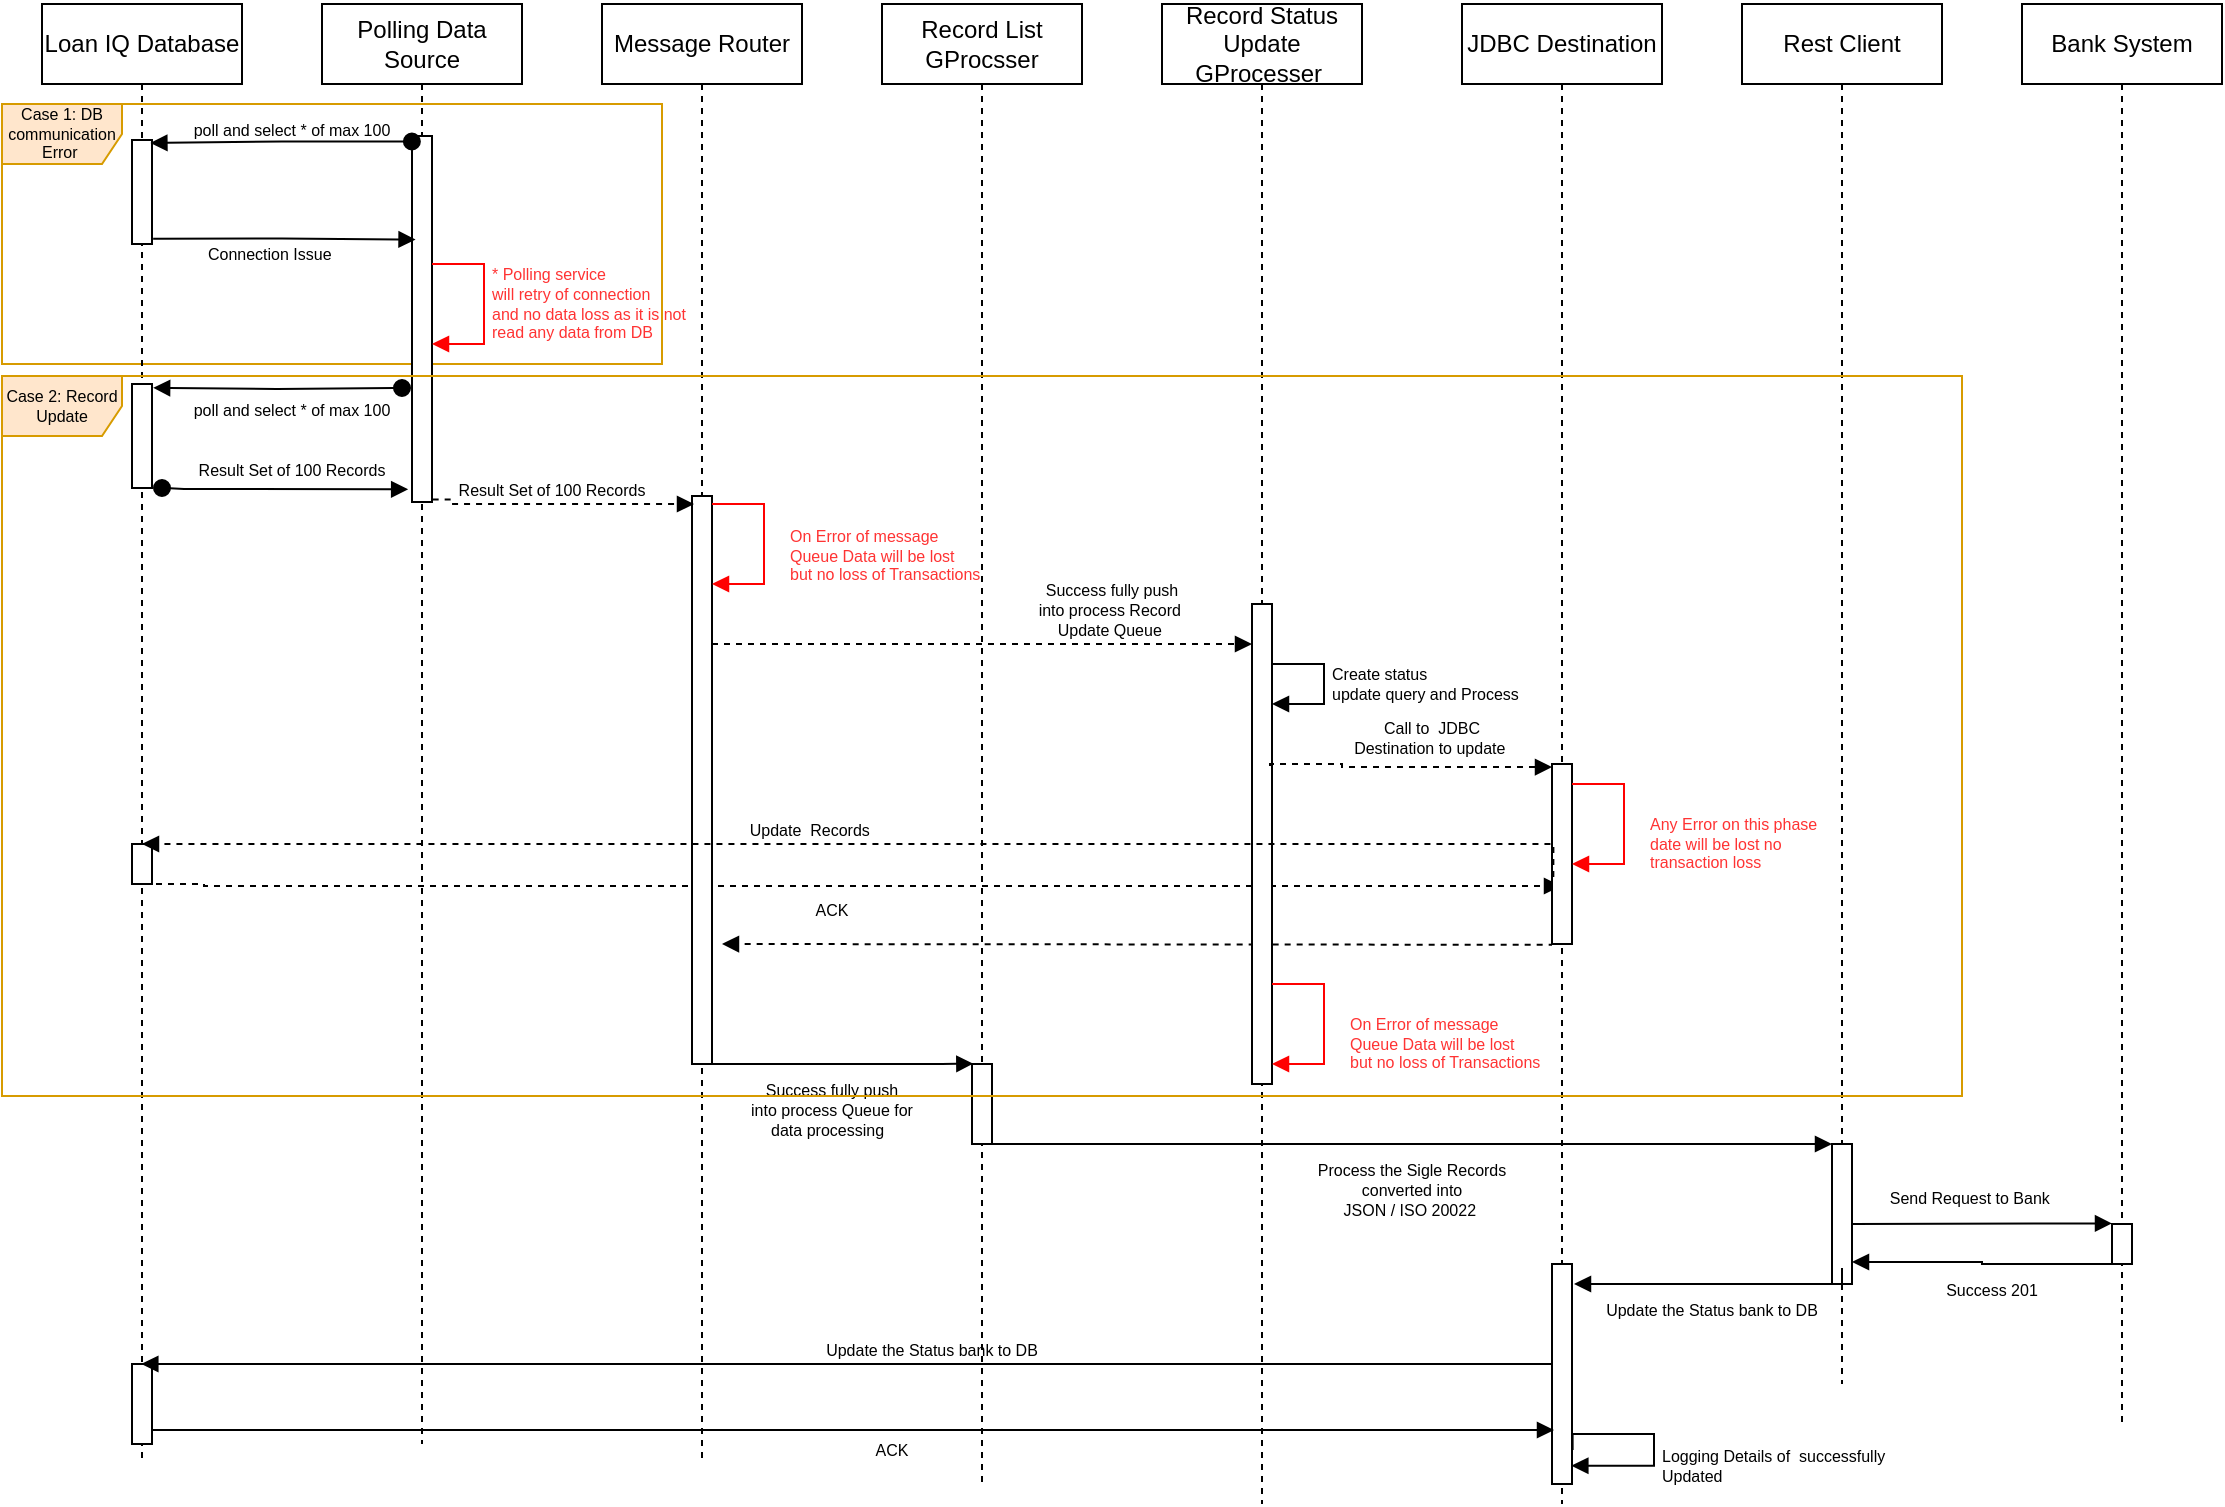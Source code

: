 <mxfile version="15.5.0" type="github" pages="4">
  <diagram id="y5n5SPzCg7jxDURjCboP" name="Page-1">
    <mxGraphModel dx="1008" dy="517" grid="1" gridSize="10" guides="1" tooltips="1" connect="1" arrows="1" fold="1" page="1" pageScale="1" pageWidth="850" pageHeight="1100" math="0" shadow="0">
      <root>
        <mxCell id="0" />
        <mxCell id="1" parent="0" />
        <mxCell id="M7Nvs6vjRSlFN7uA4aVM-19" value="Case 1: DB communication Error&amp;nbsp;" style="shape=umlFrame;whiteSpace=wrap;html=1;fontSize=8;fillColor=#ffe6cc;strokeColor=#d79b00;" parent="1" vertex="1">
          <mxGeometry x="120" y="130" width="330" height="130" as="geometry" />
        </mxCell>
        <mxCell id="M7Nvs6vjRSlFN7uA4aVM-1" value="Loan IQ Database" style="shape=umlLifeline;perimeter=lifelinePerimeter;whiteSpace=wrap;html=1;container=1;collapsible=0;recursiveResize=0;outlineConnect=0;" parent="1" vertex="1">
          <mxGeometry x="140" y="80" width="100" height="730" as="geometry" />
        </mxCell>
        <mxCell id="M7Nvs6vjRSlFN7uA4aVM-15" value="" style="html=1;points=[];perimeter=orthogonalPerimeter;fontSize=8;" parent="M7Nvs6vjRSlFN7uA4aVM-1" vertex="1">
          <mxGeometry x="45" y="68" width="10" height="52" as="geometry" />
        </mxCell>
        <mxCell id="M7Nvs6vjRSlFN7uA4aVM-24" value="" style="html=1;points=[];perimeter=orthogonalPerimeter;fontSize=8;" parent="M7Nvs6vjRSlFN7uA4aVM-1" vertex="1">
          <mxGeometry x="45" y="190" width="10" height="52" as="geometry" />
        </mxCell>
        <mxCell id="M7Nvs6vjRSlFN7uA4aVM-28" value="" style="html=1;verticalAlign=bottom;startArrow=oval;startFill=1;endArrow=block;startSize=8;rounded=0;labelBackgroundColor=none;fontSize=8;fontColor=#FF9999;edgeStyle=orthogonalEdgeStyle;entryX=1.028;entryY=0.871;entryDx=0;entryDy=0;entryPerimeter=0;" parent="M7Nvs6vjRSlFN7uA4aVM-1" target="M7Nvs6vjRSlFN7uA4aVM-31" edge="1">
          <mxGeometry width="60" relative="1" as="geometry">
            <mxPoint x="60" y="242" as="sourcePoint" />
            <mxPoint x="120" y="242" as="targetPoint" />
          </mxGeometry>
        </mxCell>
        <mxCell id="M7Nvs6vjRSlFN7uA4aVM-48" value="" style="html=1;verticalAlign=bottom;startArrow=none;startFill=0;endArrow=block;startSize=8;rounded=0;labelBackgroundColor=none;fontSize=8;fontColor=#FF9999;edgeStyle=orthogonalEdgeStyle;dashed=1;exitX=0.933;exitY=0.997;exitDx=0;exitDy=0;exitPerimeter=0;" parent="M7Nvs6vjRSlFN7uA4aVM-1" target="M7Nvs6vjRSlFN7uA4aVM-7" edge="1">
          <mxGeometry width="60" relative="1" as="geometry">
            <mxPoint x="45.0" y="440.042" as="sourcePoint" />
            <mxPoint x="185.67" y="441.35" as="targetPoint" />
            <Array as="points">
              <mxPoint x="81" y="440" />
              <mxPoint x="81" y="441" />
            </Array>
          </mxGeometry>
        </mxCell>
        <mxCell id="M7Nvs6vjRSlFN7uA4aVM-49" value="" style="html=1;points=[];perimeter=orthogonalPerimeter;fontSize=8;fontColor=#000000;" parent="M7Nvs6vjRSlFN7uA4aVM-1" vertex="1">
          <mxGeometry x="45" y="420" width="10" height="20" as="geometry" />
        </mxCell>
        <mxCell id="M7Nvs6vjRSlFN7uA4aVM-64" value="" style="html=1;points=[];perimeter=orthogonalPerimeter;fontSize=8;fontColor=#000000;" parent="M7Nvs6vjRSlFN7uA4aVM-1" vertex="1">
          <mxGeometry x="45" y="680" width="10" height="40" as="geometry" />
        </mxCell>
        <mxCell id="M7Nvs6vjRSlFN7uA4aVM-65" value="" style="html=1;verticalAlign=bottom;startArrow=none;startFill=0;endArrow=block;startSize=8;rounded=0;labelBackgroundColor=none;fontSize=8;fontColor=#FF9999;edgeStyle=orthogonalEdgeStyle;exitX=0.133;exitY=0.517;exitDx=0;exitDy=0;exitPerimeter=0;" parent="M7Nvs6vjRSlFN7uA4aVM-1" source="M7Nvs6vjRSlFN7uA4aVM-62" edge="1">
          <mxGeometry width="60" relative="1" as="geometry">
            <mxPoint x="755.67" y="696.52" as="sourcePoint" />
            <mxPoint x="49.667" y="680.0" as="targetPoint" />
            <Array as="points">
              <mxPoint x="756" y="680" />
            </Array>
          </mxGeometry>
        </mxCell>
        <mxCell id="M7Nvs6vjRSlFN7uA4aVM-2" value="Message Router" style="shape=umlLifeline;perimeter=lifelinePerimeter;whiteSpace=wrap;html=1;container=1;collapsible=0;recursiveResize=0;outlineConnect=0;" parent="1" vertex="1">
          <mxGeometry x="420" y="80" width="100" height="730" as="geometry" />
        </mxCell>
        <mxCell id="M7Nvs6vjRSlFN7uA4aVM-34" value="" style="html=1;points=[];perimeter=orthogonalPerimeter;fontSize=8;fontColor=#FF9999;" parent="M7Nvs6vjRSlFN7uA4aVM-2" vertex="1">
          <mxGeometry x="45" y="246" width="10" height="284" as="geometry" />
        </mxCell>
        <mxCell id="M7Nvs6vjRSlFN7uA4aVM-40" value="On Error of message &lt;br&gt;Queue Data will be lost&amp;nbsp;&lt;br&gt;but no loss of Transactions&amp;nbsp;" style="edgeStyle=orthogonalEdgeStyle;html=1;align=left;spacingLeft=2;endArrow=block;rounded=0;fontSize=8;fontColor=#FF3333;labelBackgroundColor=none;fillColor=#f8cecc;strokeColor=#FF0000;" parent="M7Nvs6vjRSlFN7uA4aVM-2" edge="1">
          <mxGeometry x="0.13" y="9" relative="1" as="geometry">
            <mxPoint x="55" y="250" as="sourcePoint" />
            <Array as="points">
              <mxPoint x="55" y="250" />
              <mxPoint x="81" y="250" />
              <mxPoint x="81" y="290" />
              <mxPoint x="61" y="290" />
            </Array>
            <mxPoint x="55" y="290" as="targetPoint" />
            <mxPoint as="offset" />
          </mxGeometry>
        </mxCell>
        <mxCell id="M7Nvs6vjRSlFN7uA4aVM-3" value="Polling Data Source" style="shape=umlLifeline;perimeter=lifelinePerimeter;whiteSpace=wrap;html=1;container=1;collapsible=0;recursiveResize=0;outlineConnect=0;" parent="1" vertex="1">
          <mxGeometry x="280" y="80" width="100" height="720" as="geometry" />
        </mxCell>
        <mxCell id="M7Nvs6vjRSlFN7uA4aVM-8" value="" style="html=1;points=[];perimeter=orthogonalPerimeter;" parent="M7Nvs6vjRSlFN7uA4aVM-3" vertex="1">
          <mxGeometry x="45" y="66" width="10" height="183" as="geometry" />
        </mxCell>
        <mxCell id="M7Nvs6vjRSlFN7uA4aVM-23" value="* Polling service&lt;br&gt;will retry of connection &lt;br&gt;and no data loss as it is not&amp;nbsp;&lt;br&gt;read any data from DB&amp;nbsp;&amp;nbsp;" style="edgeStyle=orthogonalEdgeStyle;html=1;align=left;spacingLeft=2;endArrow=block;rounded=0;fontSize=8;fontColor=#FF3333;labelBackgroundColor=none;fillColor=#f8cecc;strokeColor=#FF0000;" parent="M7Nvs6vjRSlFN7uA4aVM-3" edge="1">
          <mxGeometry x="-0.001" relative="1" as="geometry">
            <mxPoint x="55" y="130" as="sourcePoint" />
            <Array as="points">
              <mxPoint x="55" y="130" />
              <mxPoint x="81" y="130" />
              <mxPoint x="81" y="170" />
              <mxPoint x="61" y="170" />
            </Array>
            <mxPoint x="55" y="170" as="targetPoint" />
            <mxPoint as="offset" />
          </mxGeometry>
        </mxCell>
        <mxCell id="M7Nvs6vjRSlFN7uA4aVM-4" value="Record List GProcsser" style="shape=umlLifeline;perimeter=lifelinePerimeter;whiteSpace=wrap;html=1;container=1;collapsible=0;recursiveResize=0;outlineConnect=0;" parent="1" vertex="1">
          <mxGeometry x="560" y="80" width="100" height="740" as="geometry" />
        </mxCell>
        <mxCell id="M7Nvs6vjRSlFN7uA4aVM-53" value="" style="html=1;verticalAlign=bottom;startArrow=none;startFill=0;endArrow=block;startSize=8;rounded=0;labelBackgroundColor=none;fontSize=8;fontColor=#FF9999;edgeStyle=orthogonalEdgeStyle;dashed=1;exitX=-0.133;exitY=1.004;exitDx=0;exitDy=0;exitPerimeter=0;" parent="M7Nvs6vjRSlFN7uA4aVM-4" source="M7Nvs6vjRSlFN7uA4aVM-44" edge="1">
          <mxGeometry width="60" relative="1" as="geometry">
            <mxPoint x="335.0" y="486.52" as="sourcePoint" />
            <mxPoint x="-80" y="470" as="targetPoint" />
            <Array as="points">
              <mxPoint x="335" y="470" />
            </Array>
          </mxGeometry>
        </mxCell>
        <mxCell id="M7Nvs6vjRSlFN7uA4aVM-37" value="" style="html=1;points=[];perimeter=orthogonalPerimeter;fontSize=8;fontColor=#FF9999;" parent="M7Nvs6vjRSlFN7uA4aVM-4" vertex="1">
          <mxGeometry x="45" y="530" width="10" height="40" as="geometry" />
        </mxCell>
        <mxCell id="M7Nvs6vjRSlFN7uA4aVM-55" value="" style="html=1;verticalAlign=bottom;startArrow=none;startFill=0;endArrow=block;startSize=8;rounded=0;labelBackgroundColor=none;fontSize=8;fontColor=#FF9999;edgeStyle=orthogonalEdgeStyle;entryX=0.067;entryY=-0.004;entryDx=0;entryDy=0;entryPerimeter=0;" parent="M7Nvs6vjRSlFN7uA4aVM-4" target="M7Nvs6vjRSlFN7uA4aVM-37" edge="1">
          <mxGeometry width="60" relative="1" as="geometry">
            <mxPoint x="-85" y="530.0" as="sourcePoint" />
            <mxPoint x="185" y="530.0" as="targetPoint" />
            <Array as="points">
              <mxPoint x="30" y="530" />
              <mxPoint x="30" y="530" />
            </Array>
          </mxGeometry>
        </mxCell>
        <mxCell id="M7Nvs6vjRSlFN7uA4aVM-71" value="Update the Status bank to DB" style="text;align=center;fontStyle=0;verticalAlign=middle;spacingLeft=3;spacingRight=3;strokeColor=none;rotatable=0;points=[[0,0.5],[1,0.5]];portConstraint=eastwest;fontSize=8;" parent="M7Nvs6vjRSlFN7uA4aVM-4" vertex="1">
          <mxGeometry x="-30" y="660" width="110" height="26" as="geometry" />
        </mxCell>
        <mxCell id="M7Nvs6vjRSlFN7uA4aVM-72" value="ACK" style="text;align=center;fontStyle=0;verticalAlign=middle;spacingLeft=3;spacingRight=3;strokeColor=none;rotatable=0;points=[[0,0.5],[1,0.5]];portConstraint=eastwest;fontSize=8;" parent="M7Nvs6vjRSlFN7uA4aVM-4" vertex="1">
          <mxGeometry x="-50" y="710" width="110" height="26" as="geometry" />
        </mxCell>
        <mxCell id="M7Nvs6vjRSlFN7uA4aVM-5" value="Bank System" style="shape=umlLifeline;perimeter=lifelinePerimeter;whiteSpace=wrap;html=1;container=1;collapsible=0;recursiveResize=0;outlineConnect=0;" parent="1" vertex="1">
          <mxGeometry x="1130" y="80" width="100" height="710" as="geometry" />
        </mxCell>
        <mxCell id="M7Nvs6vjRSlFN7uA4aVM-59" value="" style="html=1;points=[];perimeter=orthogonalPerimeter;fontSize=8;fontColor=#000000;" parent="M7Nvs6vjRSlFN7uA4aVM-5" vertex="1">
          <mxGeometry x="45" y="610" width="10" height="20" as="geometry" />
        </mxCell>
        <mxCell id="M7Nvs6vjRSlFN7uA4aVM-60" value="" style="html=1;verticalAlign=bottom;startArrow=none;startFill=0;endArrow=block;startSize=8;rounded=0;labelBackgroundColor=none;fontSize=8;fontColor=#FF9999;edgeStyle=orthogonalEdgeStyle;exitX=0.933;exitY=0.997;exitDx=0;exitDy=0;exitPerimeter=0;entryX=0;entryY=-0.017;entryDx=0;entryDy=0;entryPerimeter=0;" parent="M7Nvs6vjRSlFN7uA4aVM-5" target="M7Nvs6vjRSlFN7uA4aVM-59" edge="1">
          <mxGeometry width="60" relative="1" as="geometry">
            <mxPoint x="-85" y="610.042" as="sourcePoint" />
            <mxPoint x="40" y="611" as="targetPoint" />
            <Array as="points">
              <mxPoint x="45" y="610" />
            </Array>
          </mxGeometry>
        </mxCell>
        <mxCell id="M7Nvs6vjRSlFN7uA4aVM-68" value="Send Request to Bank " style="text;align=center;fontStyle=0;verticalAlign=middle;spacingLeft=3;spacingRight=3;strokeColor=none;rotatable=0;points=[[0,0.5],[1,0.5]];portConstraint=eastwest;fontSize=8;" parent="M7Nvs6vjRSlFN7uA4aVM-5" vertex="1">
          <mxGeometry x="-80" y="584" width="110" height="26" as="geometry" />
        </mxCell>
        <mxCell id="M7Nvs6vjRSlFN7uA4aVM-6" value="Record Status Update GProcesser&amp;nbsp;" style="shape=umlLifeline;perimeter=lifelinePerimeter;whiteSpace=wrap;html=1;container=1;collapsible=0;recursiveResize=0;outlineConnect=0;" parent="1" vertex="1">
          <mxGeometry x="700" y="80" width="100" height="750" as="geometry" />
        </mxCell>
        <mxCell id="M7Nvs6vjRSlFN7uA4aVM-39" value="" style="html=1;points=[];perimeter=orthogonalPerimeter;fontSize=8;fontColor=#FF9999;" parent="M7Nvs6vjRSlFN7uA4aVM-6" vertex="1">
          <mxGeometry x="45" y="300" width="10" height="240" as="geometry" />
        </mxCell>
        <mxCell id="M7Nvs6vjRSlFN7uA4aVM-43" value="Create status &lt;br&gt;update query and Process" style="edgeStyle=orthogonalEdgeStyle;html=1;align=left;spacingLeft=2;endArrow=block;rounded=0;fontSize=8;fontColor=#000000;labelBackgroundColor=none;fillColor=#f8cecc;strokeColor=#000000;" parent="M7Nvs6vjRSlFN7uA4aVM-6" edge="1">
          <mxGeometry x="0.217" relative="1" as="geometry">
            <mxPoint x="55" y="310" as="sourcePoint" />
            <Array as="points">
              <mxPoint x="55" y="330" />
              <mxPoint x="81" y="330" />
              <mxPoint x="81" y="350" />
            </Array>
            <mxPoint x="55" y="350" as="targetPoint" />
            <mxPoint as="offset" />
          </mxGeometry>
        </mxCell>
        <mxCell id="M7Nvs6vjRSlFN7uA4aVM-52" value="On Error of message &lt;br&gt;Queue Data will be lost&amp;nbsp;&lt;br&gt;but no loss of Transactions&amp;nbsp;" style="edgeStyle=orthogonalEdgeStyle;html=1;align=left;spacingLeft=2;endArrow=block;rounded=0;fontSize=8;fontColor=#FF3333;labelBackgroundColor=none;fillColor=#f8cecc;strokeColor=#FF0000;" parent="M7Nvs6vjRSlFN7uA4aVM-6" edge="1">
          <mxGeometry x="0.217" y="9" relative="1" as="geometry">
            <mxPoint x="55" y="490" as="sourcePoint" />
            <Array as="points">
              <mxPoint x="55" y="490" />
              <mxPoint x="81" y="490" />
              <mxPoint x="81" y="530" />
              <mxPoint x="61" y="530" />
            </Array>
            <mxPoint x="55" y="530" as="targetPoint" />
            <mxPoint as="offset" />
          </mxGeometry>
        </mxCell>
        <mxCell id="M7Nvs6vjRSlFN7uA4aVM-7" value="JDBC Destination" style="shape=umlLifeline;perimeter=lifelinePerimeter;whiteSpace=wrap;html=1;container=1;collapsible=0;recursiveResize=0;outlineConnect=0;" parent="1" vertex="1">
          <mxGeometry x="850" y="80" width="100" height="750" as="geometry" />
        </mxCell>
        <mxCell id="M7Nvs6vjRSlFN7uA4aVM-44" value="" style="html=1;points=[];perimeter=orthogonalPerimeter;fontSize=8;fontColor=#000000;" parent="M7Nvs6vjRSlFN7uA4aVM-7" vertex="1">
          <mxGeometry x="45" y="380" width="10" height="90" as="geometry" />
        </mxCell>
        <mxCell id="M7Nvs6vjRSlFN7uA4aVM-46" value="Call to  JDBC &#xa;Destination to update " style="text;align=center;fontStyle=0;verticalAlign=middle;spacingLeft=3;spacingRight=3;strokeColor=none;rotatable=0;points=[[0,0.5],[1,0.5]];portConstraint=eastwest;fontSize=8;" parent="M7Nvs6vjRSlFN7uA4aVM-7" vertex="1">
          <mxGeometry x="-70" y="354" width="110" height="26" as="geometry" />
        </mxCell>
        <mxCell id="M7Nvs6vjRSlFN7uA4aVM-54" value="Any Error on this phase&amp;nbsp;&lt;br&gt;date will be lost no &lt;br&gt;transaction loss" style="edgeStyle=orthogonalEdgeStyle;html=1;align=left;spacingLeft=2;endArrow=block;rounded=0;fontSize=8;fontColor=#FF3333;labelBackgroundColor=none;fillColor=#f8cecc;strokeColor=#FF0000;" parent="M7Nvs6vjRSlFN7uA4aVM-7" edge="1">
          <mxGeometry x="0.217" y="9" relative="1" as="geometry">
            <mxPoint x="55" y="390" as="sourcePoint" />
            <Array as="points">
              <mxPoint x="55" y="390" />
              <mxPoint x="81" y="390" />
              <mxPoint x="81" y="430" />
              <mxPoint x="61" y="430" />
            </Array>
            <mxPoint x="55" y="430" as="targetPoint" />
            <mxPoint as="offset" />
          </mxGeometry>
        </mxCell>
        <mxCell id="M7Nvs6vjRSlFN7uA4aVM-62" value="" style="html=1;points=[];perimeter=orthogonalPerimeter;fontSize=8;fontColor=#000000;" parent="M7Nvs6vjRSlFN7uA4aVM-7" vertex="1">
          <mxGeometry x="45" y="630" width="10" height="110" as="geometry" />
        </mxCell>
        <mxCell id="M7Nvs6vjRSlFN7uA4aVM-73" value="&lt;font color=&quot;#000000&quot;&gt;Logging Details of&amp;nbsp; successfully&lt;br&gt;Updated&amp;nbsp;&lt;/font&gt;" style="edgeStyle=orthogonalEdgeStyle;html=1;align=left;spacingLeft=2;endArrow=block;rounded=0;fontSize=8;fontColor=#FF3333;labelBackgroundColor=none;fillColor=#f8cecc;strokeColor=#000000;exitX=1.032;exitY=0.846;exitDx=0;exitDy=0;exitPerimeter=0;entryX=0.968;entryY=0.917;entryDx=0;entryDy=0;entryPerimeter=0;" parent="M7Nvs6vjRSlFN7uA4aVM-7" source="M7Nvs6vjRSlFN7uA4aVM-62" target="M7Nvs6vjRSlFN7uA4aVM-62" edge="1">
          <mxGeometry x="0.219" relative="1" as="geometry">
            <mxPoint x="70" y="690" as="sourcePoint" />
            <Array as="points">
              <mxPoint x="55" y="715" />
              <mxPoint x="96" y="715" />
              <mxPoint x="96" y="731" />
            </Array>
            <mxPoint x="60" y="730" as="targetPoint" />
            <mxPoint as="offset" />
          </mxGeometry>
        </mxCell>
        <mxCell id="M7Nvs6vjRSlFN7uA4aVM-9" value="" style="html=1;verticalAlign=bottom;startArrow=oval;endArrow=block;startSize=8;rounded=0;edgeStyle=orthogonalEdgeStyle;exitX=-0.006;exitY=0.015;exitDx=0;exitDy=0;exitPerimeter=0;entryX=0.92;entryY=0.029;entryDx=0;entryDy=0;entryPerimeter=0;" parent="1" source="M7Nvs6vjRSlFN7uA4aVM-8" target="M7Nvs6vjRSlFN7uA4aVM-15" edge="1">
          <mxGeometry x="-0.032" y="-10" relative="1" as="geometry">
            <mxPoint x="265" y="150" as="sourcePoint" />
            <Array as="points" />
            <mxPoint as="offset" />
          </mxGeometry>
        </mxCell>
        <mxCell id="M7Nvs6vjRSlFN7uA4aVM-12" value="poll and select * of max 100" style="text;align=center;fontStyle=0;verticalAlign=middle;spacingLeft=3;spacingRight=3;strokeColor=none;rotatable=0;points=[[0,0.5],[1,0.5]];portConstraint=eastwest;fontSize=8;" parent="1" vertex="1">
          <mxGeometry x="210" y="130" width="110" height="26" as="geometry" />
        </mxCell>
        <mxCell id="M7Nvs6vjRSlFN7uA4aVM-14" value="" style="html=1;verticalAlign=bottom;startArrow=none;startFill=0;endArrow=block;startSize=8;rounded=0;fontSize=8;edgeStyle=orthogonalEdgeStyle;exitX=1.057;exitY=0.949;exitDx=0;exitDy=0;exitPerimeter=0;entryX=0.177;entryY=0.283;entryDx=0;entryDy=0;entryPerimeter=0;" parent="1" source="M7Nvs6vjRSlFN7uA4aVM-15" target="M7Nvs6vjRSlFN7uA4aVM-8" edge="1">
          <mxGeometry width="60" relative="1" as="geometry">
            <mxPoint x="190" y="200" as="sourcePoint" />
            <mxPoint x="320" y="199" as="targetPoint" />
          </mxGeometry>
        </mxCell>
        <mxCell id="M7Nvs6vjRSlFN7uA4aVM-20" value="Connection Issue " style="text;align=center;fontStyle=0;verticalAlign=middle;spacingLeft=3;spacingRight=3;strokeColor=none;rotatable=0;points=[[0,0.5],[1,0.5]];portConstraint=eastwest;fontSize=8;" parent="1" vertex="1">
          <mxGeometry x="200" y="192" width="110" height="26" as="geometry" />
        </mxCell>
        <mxCell id="M7Nvs6vjRSlFN7uA4aVM-29" value="" style="html=1;verticalAlign=bottom;startArrow=oval;startFill=1;endArrow=block;startSize=8;rounded=0;labelBackgroundColor=none;fontSize=8;fontColor=#FF9999;edgeStyle=orthogonalEdgeStyle;entryX=1.057;entryY=0.037;entryDx=0;entryDy=0;entryPerimeter=0;" parent="1" target="M7Nvs6vjRSlFN7uA4aVM-24" edge="1">
          <mxGeometry width="60" relative="1" as="geometry">
            <mxPoint x="320" y="272" as="sourcePoint" />
            <mxPoint x="320" y="300" as="targetPoint" />
          </mxGeometry>
        </mxCell>
        <mxCell id="M7Nvs6vjRSlFN7uA4aVM-30" value="poll and select * of max 100" style="text;align=center;fontStyle=0;verticalAlign=middle;spacingLeft=3;spacingRight=3;strokeColor=none;rotatable=0;points=[[0,0.5],[1,0.5]];portConstraint=eastwest;fontSize=8;" parent="1" vertex="1">
          <mxGeometry x="210" y="270" width="110" height="26" as="geometry" />
        </mxCell>
        <mxCell id="M7Nvs6vjRSlFN7uA4aVM-31" value="Result Set of 100 Records" style="text;align=center;fontStyle=0;verticalAlign=middle;spacingLeft=3;spacingRight=3;strokeColor=none;rotatable=0;points=[[0,0.5],[1,0.5]];portConstraint=eastwest;fontSize=8;" parent="1" vertex="1">
          <mxGeometry x="210" y="300" width="110" height="26" as="geometry" />
        </mxCell>
        <mxCell id="M7Nvs6vjRSlFN7uA4aVM-32" value="" style="html=1;verticalAlign=bottom;startArrow=none;startFill=0;endArrow=block;startSize=8;rounded=0;labelBackgroundColor=none;fontSize=8;fontColor=#FF9999;edgeStyle=orthogonalEdgeStyle;exitX=1.033;exitY=0.993;exitDx=0;exitDy=0;exitPerimeter=0;dashed=1;" parent="1" source="M7Nvs6vjRSlFN7uA4aVM-8" edge="1">
          <mxGeometry width="60" relative="1" as="geometry">
            <mxPoint x="334" y="329" as="sourcePoint" />
            <mxPoint x="466" y="330" as="targetPoint" />
            <Array as="points">
              <mxPoint x="345" y="328" />
              <mxPoint x="345" y="330" />
            </Array>
          </mxGeometry>
        </mxCell>
        <mxCell id="M7Nvs6vjRSlFN7uA4aVM-33" value="Result Set of 100 Records" style="text;align=center;fontStyle=0;verticalAlign=middle;spacingLeft=3;spacingRight=3;strokeColor=none;rotatable=0;points=[[0,0.5],[1,0.5]];portConstraint=eastwest;fontSize=8;" parent="1" vertex="1">
          <mxGeometry x="340" y="310" width="110" height="26" as="geometry" />
        </mxCell>
        <mxCell id="M7Nvs6vjRSlFN7uA4aVM-38" value="" style="html=1;verticalAlign=bottom;startArrow=none;startFill=0;endArrow=block;startSize=8;rounded=0;labelBackgroundColor=none;fontSize=8;fontColor=#FF9999;edgeStyle=orthogonalEdgeStyle;dashed=1;" parent="1" target="M7Nvs6vjRSlFN7uA4aVM-39" edge="1">
          <mxGeometry width="60" relative="1" as="geometry">
            <mxPoint x="475" y="400" as="sourcePoint" />
            <mxPoint x="744" y="370" as="targetPoint" />
            <Array as="points">
              <mxPoint x="744" y="400" />
              <mxPoint x="744" y="400" />
            </Array>
          </mxGeometry>
        </mxCell>
        <mxCell id="M7Nvs6vjRSlFN7uA4aVM-41" value="Success fully push &#xa;into process Queue for &#xa;data processing  " style="text;align=center;fontStyle=0;verticalAlign=middle;spacingLeft=3;spacingRight=3;strokeColor=none;rotatable=0;points=[[0,0.5],[1,0.5]];portConstraint=eastwest;fontSize=8;" parent="1" vertex="1">
          <mxGeometry x="480" y="620" width="110" height="26" as="geometry" />
        </mxCell>
        <mxCell id="M7Nvs6vjRSlFN7uA4aVM-42" value="Success fully push &#xa;into process Record &#xa;Update Queue " style="text;align=center;fontStyle=0;verticalAlign=middle;spacingLeft=3;spacingRight=3;strokeColor=none;rotatable=0;points=[[0,0.5],[1,0.5]];portConstraint=eastwest;fontSize=8;" parent="1" vertex="1">
          <mxGeometry x="620" y="370" width="110" height="26" as="geometry" />
        </mxCell>
        <mxCell id="M7Nvs6vjRSlFN7uA4aVM-45" value="" style="html=1;verticalAlign=bottom;startArrow=none;startFill=0;endArrow=block;startSize=8;rounded=0;labelBackgroundColor=none;fontSize=8;fontColor=#FF9999;edgeStyle=orthogonalEdgeStyle;dashed=1;entryX=0;entryY=0.017;entryDx=0;entryDy=0;entryPerimeter=0;" parent="1" target="M7Nvs6vjRSlFN7uA4aVM-44" edge="1">
          <mxGeometry width="60" relative="1" as="geometry">
            <mxPoint x="754" y="461" as="sourcePoint" />
            <mxPoint x="1059.33" y="471.86" as="targetPoint" />
            <Array as="points">
              <mxPoint x="790" y="460" />
              <mxPoint x="790" y="461" />
            </Array>
          </mxGeometry>
        </mxCell>
        <mxCell id="M7Nvs6vjRSlFN7uA4aVM-47" value="" style="html=1;verticalAlign=bottom;startArrow=none;startFill=0;endArrow=block;startSize=8;rounded=0;labelBackgroundColor=none;fontSize=8;fontColor=#FF9999;edgeStyle=orthogonalEdgeStyle;dashed=1;exitX=0.067;exitY=0.628;exitDx=0;exitDy=0;exitPerimeter=0;" parent="1" source="M7Nvs6vjRSlFN7uA4aVM-44" target="M7Nvs6vjRSlFN7uA4aVM-1" edge="1">
          <mxGeometry width="60" relative="1" as="geometry">
            <mxPoint x="890" y="500" as="sourcePoint" />
            <mxPoint x="900.67" y="531.01" as="targetPoint" />
            <Array as="points">
              <mxPoint x="896" y="500" />
            </Array>
          </mxGeometry>
        </mxCell>
        <mxCell id="M7Nvs6vjRSlFN7uA4aVM-50" value="Update  Records " style="text;align=center;fontStyle=0;verticalAlign=middle;spacingLeft=3;spacingRight=3;strokeColor=none;rotatable=0;points=[[0,0.5],[1,0.5]];portConstraint=eastwest;fontSize=8;" parent="1" vertex="1">
          <mxGeometry x="470" y="480" width="110" height="26" as="geometry" />
        </mxCell>
        <mxCell id="M7Nvs6vjRSlFN7uA4aVM-51" value="ACK" style="text;align=center;fontStyle=0;verticalAlign=middle;spacingLeft=3;spacingRight=3;strokeColor=none;rotatable=0;points=[[0,0.5],[1,0.5]];portConstraint=eastwest;fontSize=8;" parent="1" vertex="1">
          <mxGeometry x="480" y="520" width="110" height="26" as="geometry" />
        </mxCell>
        <mxCell id="M7Nvs6vjRSlFN7uA4aVM-56" value="Rest Client" style="shape=umlLifeline;perimeter=lifelinePerimeter;whiteSpace=wrap;html=1;container=1;collapsible=0;recursiveResize=0;outlineConnect=0;" parent="1" vertex="1">
          <mxGeometry x="990" y="80" width="100" height="690" as="geometry" />
        </mxCell>
        <mxCell id="M7Nvs6vjRSlFN7uA4aVM-58" value="" style="html=1;points=[];perimeter=orthogonalPerimeter;fontSize=8;fontColor=#000000;" parent="M7Nvs6vjRSlFN7uA4aVM-56" vertex="1">
          <mxGeometry x="45" y="570" width="10" height="70" as="geometry" />
        </mxCell>
        <mxCell id="M7Nvs6vjRSlFN7uA4aVM-57" value="" style="html=1;verticalAlign=bottom;startArrow=none;startFill=0;endArrow=block;startSize=8;rounded=0;labelBackgroundColor=none;fontSize=8;fontColor=#FF9999;edgeStyle=orthogonalEdgeStyle;exitX=0.933;exitY=0.997;exitDx=0;exitDy=0;exitPerimeter=0;" parent="1" target="M7Nvs6vjRSlFN7uA4aVM-58" edge="1">
          <mxGeometry width="60" relative="1" as="geometry">
            <mxPoint x="610" y="650.042" as="sourcePoint" />
            <mxPoint x="1060" y="651" as="targetPoint" />
            <Array as="points">
              <mxPoint x="720" y="650" />
              <mxPoint x="720" y="650" />
            </Array>
          </mxGeometry>
        </mxCell>
        <mxCell id="M7Nvs6vjRSlFN7uA4aVM-61" value="" style="html=1;verticalAlign=bottom;startArrow=none;startFill=0;endArrow=block;startSize=8;rounded=0;labelBackgroundColor=none;fontSize=8;fontColor=#FF9999;edgeStyle=orthogonalEdgeStyle;" parent="1" source="M7Nvs6vjRSlFN7uA4aVM-59" edge="1">
          <mxGeometry width="60" relative="1" as="geometry">
            <mxPoint x="1140" y="709" as="sourcePoint" />
            <mxPoint x="1045" y="709" as="targetPoint" />
            <Array as="points">
              <mxPoint x="1110" y="710" />
              <mxPoint x="1110" y="709" />
              <mxPoint x="1045" y="709" />
            </Array>
          </mxGeometry>
        </mxCell>
        <mxCell id="M7Nvs6vjRSlFN7uA4aVM-63" value="" style="html=1;verticalAlign=bottom;startArrow=none;startFill=0;endArrow=block;startSize=8;rounded=0;labelBackgroundColor=none;fontSize=8;fontColor=#FF9999;edgeStyle=orthogonalEdgeStyle;" parent="1" edge="1">
          <mxGeometry width="60" relative="1" as="geometry">
            <mxPoint x="1040" y="712" as="sourcePoint" />
            <mxPoint x="906" y="720" as="targetPoint" />
            <Array as="points">
              <mxPoint x="1040" y="720" />
            </Array>
          </mxGeometry>
        </mxCell>
        <mxCell id="M7Nvs6vjRSlFN7uA4aVM-67" value="Process the Sigle Records &#xa;converted into &#xa;JSON / ISO 20022 " style="text;align=center;fontStyle=0;verticalAlign=middle;spacingLeft=3;spacingRight=3;strokeColor=none;rotatable=0;points=[[0,0.5],[1,0.5]];portConstraint=eastwest;fontSize=8;" parent="1" vertex="1">
          <mxGeometry x="770" y="660" width="110" height="26" as="geometry" />
        </mxCell>
        <mxCell id="M7Nvs6vjRSlFN7uA4aVM-69" value="Success 201" style="text;align=center;fontStyle=0;verticalAlign=middle;spacingLeft=3;spacingRight=3;strokeColor=none;rotatable=0;points=[[0,0.5],[1,0.5]];portConstraint=eastwest;fontSize=8;" parent="1" vertex="1">
          <mxGeometry x="1060" y="710" width="110" height="26" as="geometry" />
        </mxCell>
        <mxCell id="M7Nvs6vjRSlFN7uA4aVM-70" value="Update the Status bank to DB" style="text;align=center;fontStyle=0;verticalAlign=middle;spacingLeft=3;spacingRight=3;strokeColor=none;rotatable=0;points=[[0,0.5],[1,0.5]];portConstraint=eastwest;fontSize=8;" parent="1" vertex="1">
          <mxGeometry x="920" y="720" width="110" height="26" as="geometry" />
        </mxCell>
        <mxCell id="M7Nvs6vjRSlFN7uA4aVM-66" value="" style="html=1;verticalAlign=bottom;startArrow=none;startFill=0;endArrow=block;startSize=8;rounded=0;labelBackgroundColor=none;fontSize=8;fontColor=#FF9999;edgeStyle=orthogonalEdgeStyle;exitX=1;exitY=1.011;exitDx=0;exitDy=0;exitPerimeter=0;" parent="1" source="M7Nvs6vjRSlFN7uA4aVM-64" edge="1">
          <mxGeometry width="60" relative="1" as="geometry">
            <mxPoint x="195" y="780.042" as="sourcePoint" />
            <mxPoint x="896" y="793" as="targetPoint" />
            <Array as="points">
              <mxPoint x="195" y="793" />
            </Array>
          </mxGeometry>
        </mxCell>
        <mxCell id="M7Nvs6vjRSlFN7uA4aVM-74" value="Case 2: Record Update" style="shape=umlFrame;whiteSpace=wrap;html=1;fontSize=8;fillColor=#ffe6cc;strokeColor=#d79b00;" parent="1" vertex="1">
          <mxGeometry x="120" y="266" width="980" height="360" as="geometry" />
        </mxCell>
      </root>
    </mxGraphModel>
  </diagram>
  <diagram id="Pt6MarGJNuEQun7FL0zk" name="Page-2">
    <mxGraphModel dx="2076" dy="1094" grid="1" gridSize="10" guides="1" tooltips="1" connect="1" arrows="1" fold="1" page="1" pageScale="1" pageWidth="850" pageHeight="1100" math="0" shadow="0">
      <root>
        <mxCell id="tyAxYXlj9uprzLJTM48w-0" />
        <mxCell id="tyAxYXlj9uprzLJTM48w-1" parent="tyAxYXlj9uprzLJTM48w-0" />
        <mxCell id="qfEmYpY0hJH2IZlw8Bj4-72" value="Case 3: Rest Client Retry on Fail&amp;nbsp;" style="shape=umlFrame;whiteSpace=wrap;html=1;fontSize=8;fillColor=#ffe6cc;strokeColor=#d79b00;" vertex="1" parent="tyAxYXlj9uprzLJTM48w-1">
          <mxGeometry x="120" y="620" width="1150" height="340" as="geometry" />
        </mxCell>
        <mxCell id="qfEmYpY0hJH2IZlw8Bj4-60" value="Case 2: Record Update" style="shape=umlFrame;whiteSpace=wrap;html=1;fontSize=8;fillColor=#ffe6cc;strokeColor=#d79b00;" vertex="1" parent="tyAxYXlj9uprzLJTM48w-1">
          <mxGeometry x="120" y="266" width="980" height="344" as="geometry" />
        </mxCell>
        <mxCell id="qfEmYpY0hJH2IZlw8Bj4-0" value="Case 1: DB communication Error&amp;nbsp;" style="shape=umlFrame;whiteSpace=wrap;html=1;fontSize=8;fillColor=#ffe6cc;strokeColor=#d79b00;" vertex="1" parent="tyAxYXlj9uprzLJTM48w-1">
          <mxGeometry x="120" y="130" width="330" height="130" as="geometry" />
        </mxCell>
        <mxCell id="qfEmYpY0hJH2IZlw8Bj4-1" value="Loan IQ Database" style="shape=umlLifeline;perimeter=lifelinePerimeter;whiteSpace=wrap;html=1;container=1;collapsible=0;recursiveResize=0;outlineConnect=0;fillColor=#fff2cc;strokeColor=#d6b656;" vertex="1" parent="tyAxYXlj9uprzLJTM48w-1">
          <mxGeometry x="140" y="80" width="100" height="1040" as="geometry" />
        </mxCell>
        <mxCell id="qfEmYpY0hJH2IZlw8Bj4-2" value="" style="html=1;points=[];perimeter=orthogonalPerimeter;fontSize=8;fillColor=#dae8fc;strokeColor=#6c8ebf;" vertex="1" parent="qfEmYpY0hJH2IZlw8Bj4-1">
          <mxGeometry x="45" y="68" width="10" height="52" as="geometry" />
        </mxCell>
        <mxCell id="qfEmYpY0hJH2IZlw8Bj4-3" value="" style="html=1;points=[];perimeter=orthogonalPerimeter;fontSize=8;fillColor=#dae8fc;strokeColor=#6c8ebf;" vertex="1" parent="qfEmYpY0hJH2IZlw8Bj4-1">
          <mxGeometry x="45" y="190" width="10" height="52" as="geometry" />
        </mxCell>
        <mxCell id="qfEmYpY0hJH2IZlw8Bj4-4" value="" style="html=1;verticalAlign=bottom;startArrow=oval;startFill=1;endArrow=block;startSize=8;rounded=0;labelBackgroundColor=none;fontSize=8;fontColor=#FF9999;edgeStyle=orthogonalEdgeStyle;entryX=1.028;entryY=0.871;entryDx=0;entryDy=0;entryPerimeter=0;" edge="1" parent="qfEmYpY0hJH2IZlw8Bj4-1" target="qfEmYpY0hJH2IZlw8Bj4-41">
          <mxGeometry width="60" relative="1" as="geometry">
            <mxPoint x="60" y="242" as="sourcePoint" />
            <mxPoint x="120" y="242" as="targetPoint" />
          </mxGeometry>
        </mxCell>
        <mxCell id="qfEmYpY0hJH2IZlw8Bj4-5" value="" style="html=1;verticalAlign=bottom;startArrow=none;startFill=0;endArrow=block;startSize=8;rounded=0;labelBackgroundColor=none;fontSize=8;fontColor=#FF9999;edgeStyle=orthogonalEdgeStyle;dashed=1;exitX=0.933;exitY=0.997;exitDx=0;exitDy=0;exitPerimeter=0;" edge="1" parent="qfEmYpY0hJH2IZlw8Bj4-1" target="qfEmYpY0hJH2IZlw8Bj4-29">
          <mxGeometry width="60" relative="1" as="geometry">
            <mxPoint x="45.0" y="440.042" as="sourcePoint" />
            <mxPoint x="185.67" y="441.35" as="targetPoint" />
            <Array as="points">
              <mxPoint x="81" y="440" />
              <mxPoint x="81" y="441" />
            </Array>
          </mxGeometry>
        </mxCell>
        <mxCell id="qfEmYpY0hJH2IZlw8Bj4-6" value="" style="html=1;points=[];perimeter=orthogonalPerimeter;fontSize=8;fontColor=#000000;" vertex="1" parent="qfEmYpY0hJH2IZlw8Bj4-1">
          <mxGeometry x="45" y="420" width="10" height="20" as="geometry" />
        </mxCell>
        <mxCell id="qfEmYpY0hJH2IZlw8Bj4-7" value="" style="html=1;points=[];perimeter=orthogonalPerimeter;fontSize=8;fillColor=#dae8fc;strokeColor=#6c8ebf;" vertex="1" parent="qfEmYpY0hJH2IZlw8Bj4-1">
          <mxGeometry x="45" y="720" width="10" height="90" as="geometry" />
        </mxCell>
        <mxCell id="qfEmYpY0hJH2IZlw8Bj4-9" value="Message Router" style="shape=umlLifeline;perimeter=lifelinePerimeter;whiteSpace=wrap;html=1;container=1;collapsible=0;recursiveResize=0;outlineConnect=0;fillColor=#fff2cc;strokeColor=#d6b656;" vertex="1" parent="tyAxYXlj9uprzLJTM48w-1">
          <mxGeometry x="425" y="78" width="140" height="1022" as="geometry" />
        </mxCell>
        <mxCell id="qfEmYpY0hJH2IZlw8Bj4-10" value="" style="html=1;points=[];perimeter=orthogonalPerimeter;fontSize=8;fillColor=#dae8fc;strokeColor=#6c8ebf;" vertex="1" parent="qfEmYpY0hJH2IZlw8Bj4-9">
          <mxGeometry x="65" y="246" width="10" height="284" as="geometry" />
        </mxCell>
        <mxCell id="qfEmYpY0hJH2IZlw8Bj4-11" value="On Error of message &lt;br&gt;Queue Data will be lost&amp;nbsp;&lt;br&gt;but no loss of Transactions&amp;nbsp;" style="edgeStyle=orthogonalEdgeStyle;html=1;align=left;spacingLeft=2;endArrow=block;rounded=0;fontSize=8;fontColor=#FF3333;labelBackgroundColor=none;fillColor=#f8cecc;strokeColor=#FF0000;" edge="1" parent="qfEmYpY0hJH2IZlw8Bj4-9">
          <mxGeometry x="0.13" y="9" relative="1" as="geometry">
            <mxPoint x="75" y="252" as="sourcePoint" />
            <Array as="points">
              <mxPoint x="75" y="252" />
              <mxPoint x="101" y="252" />
              <mxPoint x="101" y="292" />
              <mxPoint x="81" y="292" />
            </Array>
            <mxPoint x="75" y="292" as="targetPoint" />
            <mxPoint as="offset" />
          </mxGeometry>
        </mxCell>
        <mxCell id="qfEmYpY0hJH2IZlw8Bj4-19" value="Update the Status bank to DB" style="text;align=center;fontStyle=0;verticalAlign=middle;spacingLeft=3;spacingRight=3;strokeColor=none;rotatable=0;points=[[0,0.5],[1,0.5]];portConstraint=eastwest;fontSize=8;" vertex="1" parent="qfEmYpY0hJH2IZlw8Bj4-9">
          <mxGeometry x="30" y="690" width="110" height="26" as="geometry" />
        </mxCell>
        <mxCell id="qfEmYpY0hJH2IZlw8Bj4-12" value="Polling Data Source" style="shape=umlLifeline;perimeter=lifelinePerimeter;whiteSpace=wrap;html=1;container=1;collapsible=0;recursiveResize=0;outlineConnect=0;fillColor=#fff2cc;strokeColor=#d6b656;" vertex="1" parent="tyAxYXlj9uprzLJTM48w-1">
          <mxGeometry x="280" y="80" width="100" height="1020" as="geometry" />
        </mxCell>
        <mxCell id="qfEmYpY0hJH2IZlw8Bj4-13" value="" style="html=1;points=[];perimeter=orthogonalPerimeter;fillColor=#dae8fc;strokeColor=#6c8ebf;" vertex="1" parent="qfEmYpY0hJH2IZlw8Bj4-12">
          <mxGeometry x="45" y="66" width="10" height="183" as="geometry" />
        </mxCell>
        <mxCell id="qfEmYpY0hJH2IZlw8Bj4-14" value="* Polling service&lt;br&gt;will retry of connection &lt;br&gt;and no data loss as it is not&amp;nbsp;&lt;br&gt;read any data from DB&amp;nbsp;&amp;nbsp;" style="edgeStyle=orthogonalEdgeStyle;html=1;align=left;spacingLeft=2;endArrow=block;rounded=0;fontSize=8;fontColor=#FF3333;labelBackgroundColor=none;fillColor=#f8cecc;strokeColor=#FF0000;" edge="1" parent="qfEmYpY0hJH2IZlw8Bj4-12">
          <mxGeometry x="-0.001" relative="1" as="geometry">
            <mxPoint x="55" y="130" as="sourcePoint" />
            <Array as="points">
              <mxPoint x="55" y="130" />
              <mxPoint x="81" y="130" />
              <mxPoint x="81" y="170" />
              <mxPoint x="61" y="170" />
            </Array>
            <mxPoint x="55" y="170" as="targetPoint" />
            <mxPoint as="offset" />
          </mxGeometry>
        </mxCell>
        <mxCell id="qfEmYpY0hJH2IZlw8Bj4-15" value="Record List GProcsser" style="shape=umlLifeline;perimeter=lifelinePerimeter;whiteSpace=wrap;html=1;container=1;collapsible=0;recursiveResize=0;outlineConnect=0;fillColor=#fff2cc;strokeColor=#d6b656;" vertex="1" parent="tyAxYXlj9uprzLJTM48w-1">
          <mxGeometry x="576" y="80" width="100" height="1010" as="geometry" />
        </mxCell>
        <mxCell id="qfEmYpY0hJH2IZlw8Bj4-17" value="" style="html=1;points=[];perimeter=orthogonalPerimeter;fontSize=8;fillColor=#dae8fc;strokeColor=#6c8ebf;" vertex="1" parent="qfEmYpY0hJH2IZlw8Bj4-15">
          <mxGeometry x="45" y="530" width="10" height="220" as="geometry" />
        </mxCell>
        <mxCell id="qfEmYpY0hJH2IZlw8Bj4-18" value="" style="html=1;verticalAlign=bottom;startArrow=none;startFill=0;endArrow=block;startSize=8;rounded=0;labelBackgroundColor=none;fontSize=8;fontColor=#FF9999;edgeStyle=orthogonalEdgeStyle;entryX=0.067;entryY=-0.004;entryDx=0;entryDy=0;entryPerimeter=0;" edge="1" parent="qfEmYpY0hJH2IZlw8Bj4-15" target="qfEmYpY0hJH2IZlw8Bj4-17">
          <mxGeometry width="60" relative="1" as="geometry">
            <mxPoint x="-85" y="530.0" as="sourcePoint" />
            <mxPoint x="185" y="530.0" as="targetPoint" />
            <Array as="points">
              <mxPoint x="30" y="530" />
              <mxPoint x="30" y="530" />
            </Array>
          </mxGeometry>
        </mxCell>
        <mxCell id="qfEmYpY0hJH2IZlw8Bj4-62" value="&lt;font color=&quot;#000000&quot;&gt;Process the resulted &lt;br&gt;Records in to Single &lt;br&gt;sequence of&amp;nbsp;&lt;br&gt;messages&amp;nbsp;&lt;/font&gt;" style="edgeStyle=orthogonalEdgeStyle;html=1;align=left;spacingLeft=2;endArrow=block;rounded=0;fontSize=8;fontColor=#FF3333;labelBackgroundColor=none;fillColor=#f8cecc;strokeColor=#000000;" edge="1" parent="qfEmYpY0hJH2IZlw8Bj4-15">
          <mxGeometry x="0.217" y="9" relative="1" as="geometry">
            <mxPoint x="55" y="550.03" as="sourcePoint" />
            <Array as="points">
              <mxPoint x="55" y="550.03" />
              <mxPoint x="81" y="550.03" />
              <mxPoint x="81" y="590.03" />
              <mxPoint x="61" y="590.03" />
            </Array>
            <mxPoint x="55" y="590.03" as="targetPoint" />
            <mxPoint as="offset" />
          </mxGeometry>
        </mxCell>
        <mxCell id="qfEmYpY0hJH2IZlw8Bj4-63" value="&lt;font color=&quot;#000000&quot;&gt;Convert Messages into &lt;br&gt;ISO 20022 with required&amp;nbsp;&lt;br&gt;Format like 103,104 etc.,&amp;nbsp; &amp;nbsp;&lt;/font&gt;" style="edgeStyle=orthogonalEdgeStyle;html=1;align=left;spacingLeft=2;endArrow=block;rounded=0;fontSize=8;fontColor=#FF3333;labelBackgroundColor=none;fillColor=#f8cecc;strokeColor=#000000;" edge="1" parent="qfEmYpY0hJH2IZlw8Bj4-15">
          <mxGeometry x="0.218" relative="1" as="geometry">
            <mxPoint x="55" y="600" as="sourcePoint" />
            <Array as="points">
              <mxPoint x="55" y="600" />
              <mxPoint x="81" y="600" />
              <mxPoint x="81" y="640" />
              <mxPoint x="61" y="640" />
            </Array>
            <mxPoint x="55" y="640" as="targetPoint" />
            <mxPoint as="offset" />
          </mxGeometry>
        </mxCell>
        <mxCell id="qfEmYpY0hJH2IZlw8Bj4-64" value="If any error on processing&amp;nbsp;&lt;br&gt;Records will reprocess &lt;br&gt;for error case attempts&amp;nbsp;for&amp;nbsp;&lt;br&gt;3 times" style="edgeStyle=orthogonalEdgeStyle;html=1;align=left;spacingLeft=2;endArrow=block;rounded=0;fontSize=8;fontColor=#FF3333;labelBackgroundColor=none;fillColor=#f8cecc;strokeColor=#FF0000;" edge="1" parent="qfEmYpY0hJH2IZlw8Bj4-15">
          <mxGeometry x="0.218" relative="1" as="geometry">
            <mxPoint x="55" y="646.0" as="sourcePoint" />
            <Array as="points">
              <mxPoint x="55" y="646" />
              <mxPoint x="81" y="646" />
              <mxPoint x="81" y="686" />
              <mxPoint x="61" y="686" />
            </Array>
            <mxPoint x="55" y="686" as="targetPoint" />
            <mxPoint as="offset" />
          </mxGeometry>
        </mxCell>
        <mxCell id="qfEmYpY0hJH2IZlw8Bj4-21" value="Bank System" style="shape=umlLifeline;perimeter=lifelinePerimeter;whiteSpace=wrap;html=1;container=1;collapsible=0;recursiveResize=0;outlineConnect=0;fillColor=#fff2cc;strokeColor=#d6b656;" vertex="1" parent="tyAxYXlj9uprzLJTM48w-1">
          <mxGeometry x="1130" y="80" width="100" height="1020" as="geometry" />
        </mxCell>
        <mxCell id="qfEmYpY0hJH2IZlw8Bj4-22" value="" style="html=1;points=[];perimeter=orthogonalPerimeter;fontSize=8;fillColor=#dae8fc;strokeColor=#6c8ebf;" vertex="1" parent="qfEmYpY0hJH2IZlw8Bj4-21">
          <mxGeometry x="45" y="700" width="10" height="20" as="geometry" />
        </mxCell>
        <mxCell id="qfEmYpY0hJH2IZlw8Bj4-66" value="" style="html=1;points=[];perimeter=orthogonalPerimeter;fontSize=8;fillColor=#dae8fc;strokeColor=#6c8ebf;" vertex="1" parent="qfEmYpY0hJH2IZlw8Bj4-21">
          <mxGeometry x="45" y="740" width="10" height="34" as="geometry" />
        </mxCell>
        <mxCell id="qfEmYpY0hJH2IZlw8Bj4-25" value="Record Status Update GProcesser&amp;nbsp;" style="shape=umlLifeline;perimeter=lifelinePerimeter;whiteSpace=wrap;html=1;container=1;collapsible=0;recursiveResize=0;outlineConnect=0;fillColor=#fff2cc;strokeColor=#d6b656;" vertex="1" parent="tyAxYXlj9uprzLJTM48w-1">
          <mxGeometry x="700" y="80" width="100" height="1020" as="geometry" />
        </mxCell>
        <mxCell id="qfEmYpY0hJH2IZlw8Bj4-26" value="" style="html=1;points=[];perimeter=orthogonalPerimeter;fontSize=8;fillColor=#dae8fc;strokeColor=#6c8ebf;" vertex="1" parent="qfEmYpY0hJH2IZlw8Bj4-25">
          <mxGeometry x="45" y="300" width="10" height="230" as="geometry" />
        </mxCell>
        <mxCell id="qfEmYpY0hJH2IZlw8Bj4-27" value="Create status &lt;br&gt;update query and Process" style="edgeStyle=orthogonalEdgeStyle;html=1;align=left;spacingLeft=2;endArrow=block;rounded=0;fontSize=8;fontColor=#000000;labelBackgroundColor=none;fillColor=#f8cecc;strokeColor=#000000;" edge="1" parent="qfEmYpY0hJH2IZlw8Bj4-25">
          <mxGeometry x="0.217" relative="1" as="geometry">
            <mxPoint x="55" y="310" as="sourcePoint" />
            <Array as="points">
              <mxPoint x="55" y="330" />
              <mxPoint x="81" y="330" />
              <mxPoint x="81" y="350" />
            </Array>
            <mxPoint x="55" y="350" as="targetPoint" />
            <mxPoint as="offset" />
          </mxGeometry>
        </mxCell>
        <mxCell id="qfEmYpY0hJH2IZlw8Bj4-28" value="On Error of message &lt;br&gt;Queue Data will be lost&amp;nbsp;&lt;br&gt;but no loss of Transactions&amp;nbsp;" style="edgeStyle=orthogonalEdgeStyle;html=1;align=left;spacingLeft=2;endArrow=block;rounded=0;fontSize=8;fontColor=#FF3333;labelBackgroundColor=none;fillColor=#f8cecc;strokeColor=#FF0000;" edge="1" parent="qfEmYpY0hJH2IZlw8Bj4-25">
          <mxGeometry x="0.217" y="19" relative="1" as="geometry">
            <mxPoint x="55" y="480" as="sourcePoint" />
            <Array as="points">
              <mxPoint x="55" y="480" />
              <mxPoint x="81" y="480" />
              <mxPoint x="81" y="520" />
              <mxPoint x="61" y="520" />
            </Array>
            <mxPoint x="55" y="520" as="targetPoint" />
            <mxPoint as="offset" />
          </mxGeometry>
        </mxCell>
        <mxCell id="qfEmYpY0hJH2IZlw8Bj4-29" value="JDBC Destination" style="shape=umlLifeline;perimeter=lifelinePerimeter;whiteSpace=wrap;html=1;container=1;collapsible=0;recursiveResize=0;outlineConnect=0;fillColor=#fff2cc;strokeColor=#d6b656;" vertex="1" parent="tyAxYXlj9uprzLJTM48w-1">
          <mxGeometry x="850" y="80" width="100" height="1020" as="geometry" />
        </mxCell>
        <mxCell id="qfEmYpY0hJH2IZlw8Bj4-30" value="" style="html=1;points=[];perimeter=orthogonalPerimeter;fontSize=8;fillColor=#dae8fc;strokeColor=#6c8ebf;" vertex="1" parent="qfEmYpY0hJH2IZlw8Bj4-29">
          <mxGeometry x="45" y="380" width="10" height="90" as="geometry" />
        </mxCell>
        <mxCell id="qfEmYpY0hJH2IZlw8Bj4-31" value="Call to  JDBC &#xa;Destination to update " style="text;align=center;fontStyle=0;verticalAlign=middle;spacingLeft=3;spacingRight=3;strokeColor=none;rotatable=0;points=[[0,0.5],[1,0.5]];portConstraint=eastwest;fontSize=8;" vertex="1" parent="qfEmYpY0hJH2IZlw8Bj4-29">
          <mxGeometry x="-70" y="354" width="110" height="26" as="geometry" />
        </mxCell>
        <mxCell id="qfEmYpY0hJH2IZlw8Bj4-32" value="Any Error on this phase&amp;nbsp;&lt;br&gt;date will be lost no &lt;br&gt;transaction loss" style="edgeStyle=orthogonalEdgeStyle;html=1;align=left;spacingLeft=2;endArrow=block;rounded=0;fontSize=8;fontColor=#FF3333;labelBackgroundColor=none;fillColor=#f8cecc;strokeColor=#FF0000;" edge="1" parent="qfEmYpY0hJH2IZlw8Bj4-29">
          <mxGeometry x="0.217" y="9" relative="1" as="geometry">
            <mxPoint x="55" y="390" as="sourcePoint" />
            <Array as="points">
              <mxPoint x="55" y="390" />
              <mxPoint x="81" y="390" />
              <mxPoint x="81" y="430" />
              <mxPoint x="61" y="430" />
            </Array>
            <mxPoint x="55" y="430" as="targetPoint" />
            <mxPoint as="offset" />
          </mxGeometry>
        </mxCell>
        <mxCell id="qfEmYpY0hJH2IZlw8Bj4-35" value="" style="html=1;verticalAlign=bottom;startArrow=oval;endArrow=block;startSize=8;rounded=0;edgeStyle=orthogonalEdgeStyle;exitX=-0.006;exitY=0.015;exitDx=0;exitDy=0;exitPerimeter=0;entryX=0.92;entryY=0.029;entryDx=0;entryDy=0;entryPerimeter=0;" edge="1" parent="tyAxYXlj9uprzLJTM48w-1" source="qfEmYpY0hJH2IZlw8Bj4-13" target="qfEmYpY0hJH2IZlw8Bj4-2">
          <mxGeometry x="-0.032" y="-10" relative="1" as="geometry">
            <mxPoint x="265" y="150" as="sourcePoint" />
            <Array as="points" />
            <mxPoint as="offset" />
          </mxGeometry>
        </mxCell>
        <mxCell id="qfEmYpY0hJH2IZlw8Bj4-36" value="poll and select * of max 100" style="text;align=center;fontStyle=0;verticalAlign=middle;spacingLeft=3;spacingRight=3;strokeColor=none;rotatable=0;points=[[0,0.5],[1,0.5]];portConstraint=eastwest;fontSize=8;" vertex="1" parent="tyAxYXlj9uprzLJTM48w-1">
          <mxGeometry x="210" y="130" width="110" height="26" as="geometry" />
        </mxCell>
        <mxCell id="qfEmYpY0hJH2IZlw8Bj4-37" value="" style="html=1;verticalAlign=bottom;startArrow=none;startFill=0;endArrow=block;startSize=8;rounded=0;fontSize=8;edgeStyle=orthogonalEdgeStyle;exitX=1.057;exitY=0.949;exitDx=0;exitDy=0;exitPerimeter=0;entryX=0.177;entryY=0.283;entryDx=0;entryDy=0;entryPerimeter=0;" edge="1" parent="tyAxYXlj9uprzLJTM48w-1" source="qfEmYpY0hJH2IZlw8Bj4-2" target="qfEmYpY0hJH2IZlw8Bj4-13">
          <mxGeometry width="60" relative="1" as="geometry">
            <mxPoint x="190" y="200" as="sourcePoint" />
            <mxPoint x="320" y="199" as="targetPoint" />
          </mxGeometry>
        </mxCell>
        <mxCell id="qfEmYpY0hJH2IZlw8Bj4-38" value="Connection Issue " style="text;align=center;fontStyle=0;verticalAlign=middle;spacingLeft=3;spacingRight=3;strokeColor=none;rotatable=0;points=[[0,0.5],[1,0.5]];portConstraint=eastwest;fontSize=8;" vertex="1" parent="tyAxYXlj9uprzLJTM48w-1">
          <mxGeometry x="200" y="192" width="110" height="26" as="geometry" />
        </mxCell>
        <mxCell id="qfEmYpY0hJH2IZlw8Bj4-39" value="" style="html=1;verticalAlign=bottom;startArrow=oval;startFill=1;endArrow=block;startSize=8;rounded=0;labelBackgroundColor=none;fontSize=8;fontColor=#FF9999;edgeStyle=orthogonalEdgeStyle;entryX=1.057;entryY=0.037;entryDx=0;entryDy=0;entryPerimeter=0;" edge="1" parent="tyAxYXlj9uprzLJTM48w-1" target="qfEmYpY0hJH2IZlw8Bj4-3">
          <mxGeometry width="60" relative="1" as="geometry">
            <mxPoint x="320" y="272" as="sourcePoint" />
            <mxPoint x="320" y="300" as="targetPoint" />
          </mxGeometry>
        </mxCell>
        <mxCell id="qfEmYpY0hJH2IZlw8Bj4-40" value="poll and select * of max 100" style="text;align=center;fontStyle=0;verticalAlign=middle;spacingLeft=3;spacingRight=3;strokeColor=none;rotatable=0;points=[[0,0.5],[1,0.5]];portConstraint=eastwest;fontSize=8;" vertex="1" parent="tyAxYXlj9uprzLJTM48w-1">
          <mxGeometry x="210" y="270" width="110" height="26" as="geometry" />
        </mxCell>
        <mxCell id="qfEmYpY0hJH2IZlw8Bj4-41" value="Result Set of 100 Records" style="text;align=center;fontStyle=0;verticalAlign=middle;spacingLeft=3;spacingRight=3;strokeColor=none;rotatable=0;points=[[0,0.5],[1,0.5]];portConstraint=eastwest;fontSize=8;" vertex="1" parent="tyAxYXlj9uprzLJTM48w-1">
          <mxGeometry x="210" y="300" width="110" height="26" as="geometry" />
        </mxCell>
        <mxCell id="qfEmYpY0hJH2IZlw8Bj4-42" value="" style="html=1;verticalAlign=bottom;startArrow=none;startFill=0;endArrow=block;startSize=8;rounded=0;labelBackgroundColor=none;fontSize=8;fontColor=#FF9999;edgeStyle=orthogonalEdgeStyle;exitX=1.033;exitY=0.993;exitDx=0;exitDy=0;exitPerimeter=0;dashed=1;" edge="1" parent="tyAxYXlj9uprzLJTM48w-1" source="qfEmYpY0hJH2IZlw8Bj4-13" target="qfEmYpY0hJH2IZlw8Bj4-10">
          <mxGeometry width="60" relative="1" as="geometry">
            <mxPoint x="334" y="329" as="sourcePoint" />
            <mxPoint x="466" y="330" as="targetPoint" />
            <Array as="points">
              <mxPoint x="345" y="328" />
              <mxPoint x="345" y="330" />
            </Array>
          </mxGeometry>
        </mxCell>
        <mxCell id="qfEmYpY0hJH2IZlw8Bj4-43" value="Result Set of 100 Records" style="text;align=center;fontStyle=0;verticalAlign=middle;spacingLeft=3;spacingRight=3;strokeColor=none;rotatable=0;points=[[0,0.5],[1,0.5]];portConstraint=eastwest;fontSize=8;" vertex="1" parent="tyAxYXlj9uprzLJTM48w-1">
          <mxGeometry x="340" y="310" width="110" height="26" as="geometry" />
        </mxCell>
        <mxCell id="qfEmYpY0hJH2IZlw8Bj4-44" value="" style="html=1;verticalAlign=bottom;startArrow=none;startFill=0;endArrow=block;startSize=8;rounded=0;labelBackgroundColor=none;fontSize=8;fontColor=#FF9999;edgeStyle=orthogonalEdgeStyle;dashed=1;" edge="1" parent="tyAxYXlj9uprzLJTM48w-1" target="qfEmYpY0hJH2IZlw8Bj4-26">
          <mxGeometry width="60" relative="1" as="geometry">
            <mxPoint x="510" y="400" as="sourcePoint" />
            <mxPoint x="744" y="370" as="targetPoint" />
            <Array as="points">
              <mxPoint x="744" y="400" />
              <mxPoint x="744" y="400" />
            </Array>
          </mxGeometry>
        </mxCell>
        <mxCell id="qfEmYpY0hJH2IZlw8Bj4-45" value="Success fully push &#xa;into process Queue for &#xa;data processing  " style="text;align=center;fontStyle=0;verticalAlign=middle;spacingLeft=3;spacingRight=3;strokeColor=none;rotatable=0;points=[[0,0.5],[1,0.5]];portConstraint=eastwest;fontSize=8;" vertex="1" parent="tyAxYXlj9uprzLJTM48w-1">
          <mxGeometry x="480" y="620" width="110" height="26" as="geometry" />
        </mxCell>
        <mxCell id="qfEmYpY0hJH2IZlw8Bj4-46" value="Success fully push &#xa;into process Record &#xa;Update Queue " style="text;align=center;fontStyle=0;verticalAlign=middle;spacingLeft=3;spacingRight=3;strokeColor=none;rotatable=0;points=[[0,0.5],[1,0.5]];portConstraint=eastwest;fontSize=8;" vertex="1" parent="tyAxYXlj9uprzLJTM48w-1">
          <mxGeometry x="620" y="370" width="110" height="26" as="geometry" />
        </mxCell>
        <mxCell id="qfEmYpY0hJH2IZlw8Bj4-47" value="" style="html=1;verticalAlign=bottom;startArrow=none;startFill=0;endArrow=block;startSize=8;rounded=0;labelBackgroundColor=none;fontSize=8;fontColor=#FF9999;edgeStyle=orthogonalEdgeStyle;dashed=1;entryX=0;entryY=0.017;entryDx=0;entryDy=0;entryPerimeter=0;" edge="1" parent="tyAxYXlj9uprzLJTM48w-1" target="qfEmYpY0hJH2IZlw8Bj4-30">
          <mxGeometry width="60" relative="1" as="geometry">
            <mxPoint x="754" y="461" as="sourcePoint" />
            <mxPoint x="1059.33" y="471.86" as="targetPoint" />
            <Array as="points">
              <mxPoint x="790" y="460" />
              <mxPoint x="790" y="461" />
            </Array>
          </mxGeometry>
        </mxCell>
        <mxCell id="qfEmYpY0hJH2IZlw8Bj4-48" value="" style="html=1;verticalAlign=bottom;startArrow=none;startFill=0;endArrow=block;startSize=8;rounded=0;labelBackgroundColor=none;fontSize=8;fontColor=#FF9999;edgeStyle=orthogonalEdgeStyle;dashed=1;exitX=0.067;exitY=0.628;exitDx=0;exitDy=0;exitPerimeter=0;" edge="1" parent="tyAxYXlj9uprzLJTM48w-1" source="qfEmYpY0hJH2IZlw8Bj4-30" target="qfEmYpY0hJH2IZlw8Bj4-1">
          <mxGeometry width="60" relative="1" as="geometry">
            <mxPoint x="890" y="500" as="sourcePoint" />
            <mxPoint x="900.67" y="531.01" as="targetPoint" />
            <Array as="points">
              <mxPoint x="896" y="500" />
            </Array>
          </mxGeometry>
        </mxCell>
        <mxCell id="qfEmYpY0hJH2IZlw8Bj4-49" value="Update  Records " style="text;align=center;fontStyle=0;verticalAlign=middle;spacingLeft=3;spacingRight=3;strokeColor=none;rotatable=0;points=[[0,0.5],[1,0.5]];portConstraint=eastwest;fontSize=8;" vertex="1" parent="tyAxYXlj9uprzLJTM48w-1">
          <mxGeometry x="470" y="480" width="110" height="26" as="geometry" />
        </mxCell>
        <mxCell id="qfEmYpY0hJH2IZlw8Bj4-50" value="ACK" style="text;align=center;fontStyle=0;verticalAlign=middle;spacingLeft=3;spacingRight=3;strokeColor=none;rotatable=0;points=[[0,0.5],[1,0.5]];portConstraint=eastwest;fontSize=8;" vertex="1" parent="tyAxYXlj9uprzLJTM48w-1">
          <mxGeometry x="480" y="520" width="110" height="26" as="geometry" />
        </mxCell>
        <mxCell id="qfEmYpY0hJH2IZlw8Bj4-51" value="Rest Client" style="shape=umlLifeline;perimeter=lifelinePerimeter;whiteSpace=wrap;html=1;container=1;collapsible=0;recursiveResize=0;outlineConnect=0;fillColor=#fff2cc;strokeColor=#d6b656;" vertex="1" parent="tyAxYXlj9uprzLJTM48w-1">
          <mxGeometry x="990" y="80" width="100" height="1200" as="geometry" />
        </mxCell>
        <mxCell id="qfEmYpY0hJH2IZlw8Bj4-52" value="" style="html=1;points=[];perimeter=orthogonalPerimeter;fontSize=8;fillColor=#dae8fc;strokeColor=#6c8ebf;" vertex="1" parent="qfEmYpY0hJH2IZlw8Bj4-51">
          <mxGeometry x="45" y="698" width="10" height="82" as="geometry" />
        </mxCell>
        <mxCell id="qfEmYpY0hJH2IZlw8Bj4-69" value="" style="html=1;verticalAlign=bottom;startArrow=none;startFill=0;endArrow=block;startSize=8;rounded=0;labelBackgroundColor=none;fontSize=8;fontColor=#000000;edgeStyle=orthogonalEdgeStyle;exitX=0.087;exitY=0.897;exitDx=0;exitDy=0;exitPerimeter=0;strokeColor=#000000;" edge="1" parent="qfEmYpY0hJH2IZlw8Bj4-51">
          <mxGeometry width="60" relative="1" as="geometry">
            <mxPoint x="185" y="768.04" as="sourcePoint" />
            <mxPoint x="55.13" y="768.1" as="targetPoint" />
            <Array as="points">
              <mxPoint x="120.13" y="768.1" />
              <mxPoint x="120.13" y="768.1" />
            </Array>
          </mxGeometry>
        </mxCell>
        <mxCell id="qfEmYpY0hJH2IZlw8Bj4-56" value="Process the Sigle Records &#xa;converted into &#xa;JSON / ISO 20022 " style="text;align=center;fontStyle=0;verticalAlign=middle;spacingLeft=3;spacingRight=3;strokeColor=none;rotatable=0;points=[[0,0.5],[1,0.5]];portConstraint=eastwest;fontSize=8;" vertex="1" parent="tyAxYXlj9uprzLJTM48w-1">
          <mxGeometry x="770" y="660" width="110" height="26" as="geometry" />
        </mxCell>
        <mxCell id="qfEmYpY0hJH2IZlw8Bj4-23" value="" style="html=1;verticalAlign=bottom;startArrow=none;startFill=0;endArrow=block;startSize=8;rounded=0;labelBackgroundColor=none;fontSize=8;fontColor=#FF9999;edgeStyle=orthogonalEdgeStyle;exitX=1.01;exitY=0.012;exitDx=0;exitDy=0;exitPerimeter=0;" edge="1" parent="tyAxYXlj9uprzLJTM48w-1" source="qfEmYpY0hJH2IZlw8Bj4-52">
          <mxGeometry width="60" relative="1" as="geometry">
            <mxPoint x="1046" y="806.042" as="sourcePoint" />
            <mxPoint x="1175" y="779" as="targetPoint" />
            <Array as="points">
              <mxPoint x="1175" y="779" />
              <mxPoint x="1175" y="779" />
            </Array>
          </mxGeometry>
        </mxCell>
        <mxCell id="qfEmYpY0hJH2IZlw8Bj4-33" value="" style="html=1;points=[];perimeter=orthogonalPerimeter;fontSize=8;fillColor=#dae8fc;strokeColor=#6c8ebf;" vertex="1" parent="tyAxYXlj9uprzLJTM48w-1">
          <mxGeometry x="895" y="800" width="10" height="140" as="geometry" />
        </mxCell>
        <mxCell id="qfEmYpY0hJH2IZlw8Bj4-34" value="&lt;font color=&quot;#000000&quot;&gt;Logging Details of&amp;nbsp; successfully&lt;br&gt;Updated&amp;nbsp;&lt;/font&gt;" style="edgeStyle=orthogonalEdgeStyle;html=1;align=left;spacingLeft=2;endArrow=block;rounded=0;fontSize=8;fontColor=#FF3333;labelBackgroundColor=none;fillColor=#f8cecc;strokeColor=#000000;exitX=1.032;exitY=0.846;exitDx=0;exitDy=0;exitPerimeter=0;" edge="1" parent="tyAxYXlj9uprzLJTM48w-1" source="qfEmYpY0hJH2IZlw8Bj4-33">
          <mxGeometry x="0.219" relative="1" as="geometry">
            <mxPoint x="920" y="860" as="sourcePoint" />
            <Array as="points">
              <mxPoint x="905" y="890" />
              <mxPoint x="946" y="890" />
              <mxPoint x="946" y="918" />
            </Array>
            <mxPoint x="905" y="918" as="targetPoint" />
            <mxPoint as="offset" />
          </mxGeometry>
        </mxCell>
        <mxCell id="qfEmYpY0hJH2IZlw8Bj4-54" value="" style="html=1;verticalAlign=bottom;startArrow=none;startFill=0;endArrow=block;startSize=8;rounded=0;labelBackgroundColor=none;fontSize=8;fontColor=#FF9999;edgeStyle=orthogonalEdgeStyle;exitX=0.087;exitY=0.897;exitDx=0;exitDy=0;exitPerimeter=0;strokeColor=#FF3333;" edge="1" parent="tyAxYXlj9uprzLJTM48w-1" source="qfEmYpY0hJH2IZlw8Bj4-22">
          <mxGeometry width="60" relative="1" as="geometry">
            <mxPoint x="1141" y="825" as="sourcePoint" />
            <mxPoint x="1046" y="794" as="targetPoint" />
            <Array as="points">
              <mxPoint x="1111" y="794" />
              <mxPoint x="1111" y="794" />
            </Array>
          </mxGeometry>
        </mxCell>
        <mxCell id="qfEmYpY0hJH2IZlw8Bj4-57" value="Fail 400,401,500,503 " style="text;align=center;fontStyle=0;verticalAlign=middle;spacingLeft=3;spacingRight=3;strokeColor=none;rotatable=0;points=[[0,0.5],[1,0.5]];portConstraint=eastwest;fontSize=8;fontColor=#FF3333;" vertex="1" parent="tyAxYXlj9uprzLJTM48w-1">
          <mxGeometry x="1061" y="790" width="110" height="26" as="geometry" />
        </mxCell>
        <mxCell id="qfEmYpY0hJH2IZlw8Bj4-58" value="Update the Status bank to DB" style="text;align=center;fontStyle=0;verticalAlign=middle;spacingLeft=3;spacingRight=3;strokeColor=none;rotatable=0;points=[[0,0.5],[1,0.5]];portConstraint=eastwest;fontSize=8;" vertex="1" parent="tyAxYXlj9uprzLJTM48w-1">
          <mxGeometry x="920" y="850" width="110" height="26" as="geometry" />
        </mxCell>
        <mxCell id="qfEmYpY0hJH2IZlw8Bj4-59" value="" style="html=1;verticalAlign=bottom;startArrow=none;startFill=0;endArrow=block;startSize=8;rounded=0;labelBackgroundColor=none;fontSize=8;fontColor=#FF9999;edgeStyle=orthogonalEdgeStyle;" edge="1" parent="tyAxYXlj9uprzLJTM48w-1">
          <mxGeometry width="60" relative="1" as="geometry">
            <mxPoint x="195" y="883" as="sourcePoint" />
            <mxPoint x="896" y="883" as="targetPoint" />
            <Array as="points">
              <mxPoint x="195" y="883" />
            </Array>
          </mxGeometry>
        </mxCell>
        <mxCell id="qfEmYpY0hJH2IZlw8Bj4-20" value="ACK" style="text;align=center;fontStyle=0;verticalAlign=middle;spacingLeft=3;spacingRight=3;strokeColor=none;rotatable=0;points=[[0,0.5],[1,0.5]];portConstraint=eastwest;fontSize=8;" vertex="1" parent="tyAxYXlj9uprzLJTM48w-1">
          <mxGeometry x="540" y="880" width="110" height="26" as="geometry" />
        </mxCell>
        <mxCell id="qfEmYpY0hJH2IZlw8Bj4-65" value="" style="html=1;verticalAlign=bottom;startArrow=none;startFill=0;endArrow=block;startSize=8;rounded=0;labelBackgroundColor=none;fontSize=8;fontColor=#FF9999;edgeStyle=orthogonalEdgeStyle;exitX=1.141;exitY=0.773;exitDx=0;exitDy=0;exitPerimeter=0;entryX=-0.203;entryY=0.04;entryDx=0;entryDy=0;entryPerimeter=0;" edge="1" parent="tyAxYXlj9uprzLJTM48w-1" source="qfEmYpY0hJH2IZlw8Bj4-17" target="qfEmYpY0hJH2IZlw8Bj4-52">
          <mxGeometry width="60" relative="1" as="geometry">
            <mxPoint x="670.0" y="787.44" as="sourcePoint" />
            <mxPoint x="1000" y="780" as="targetPoint" />
            <Array as="points">
              <mxPoint x="833" y="780" />
              <mxPoint x="833" y="781" />
            </Array>
          </mxGeometry>
        </mxCell>
        <mxCell id="qfEmYpY0hJH2IZlw8Bj4-24" value="Send Request to Bank " style="text;align=center;fontStyle=0;verticalAlign=middle;spacingLeft=3;spacingRight=3;strokeColor=none;rotatable=0;points=[[0,0.5],[1,0.5]];portConstraint=eastwest;fontSize=8;" vertex="1" parent="tyAxYXlj9uprzLJTM48w-1">
          <mxGeometry x="1050" y="760" width="110" height="26" as="geometry" />
        </mxCell>
        <mxCell id="qfEmYpY0hJH2IZlw8Bj4-67" value="Retry Request to Bank for 3 times " style="text;align=center;fontStyle=0;verticalAlign=middle;spacingLeft=3;spacingRight=3;strokeColor=none;rotatable=0;points=[[0,0.5],[1,0.5]];portConstraint=eastwest;fontSize=8;" vertex="1" parent="tyAxYXlj9uprzLJTM48w-1">
          <mxGeometry x="1061" y="804" width="110" height="26" as="geometry" />
        </mxCell>
        <mxCell id="qfEmYpY0hJH2IZlw8Bj4-68" value="" style="html=1;verticalAlign=bottom;startArrow=none;startFill=0;endArrow=block;startSize=8;rounded=0;labelBackgroundColor=none;fontSize=8;fontColor=#FF9999;edgeStyle=orthogonalEdgeStyle;exitX=0.984;exitY=0.549;exitDx=0;exitDy=0;exitPerimeter=0;entryX=0.167;entryY=0.088;entryDx=0;entryDy=0;entryPerimeter=0;" edge="1" parent="tyAxYXlj9uprzLJTM48w-1" source="qfEmYpY0hJH2IZlw8Bj4-52" target="qfEmYpY0hJH2IZlw8Bj4-66">
          <mxGeometry width="60" relative="1" as="geometry">
            <mxPoint x="1050.0" y="822.87" as="sourcePoint" />
            <mxPoint x="1180" y="823" as="targetPoint" />
            <Array as="points" />
          </mxGeometry>
        </mxCell>
        <mxCell id="qfEmYpY0hJH2IZlw8Bj4-70" value="Success 201 Response" style="text;align=center;fontStyle=0;verticalAlign=middle;spacingLeft=3;spacingRight=3;strokeColor=none;rotatable=0;points=[[0,0.5],[1,0.5]];portConstraint=eastwest;fontSize=8;" vertex="1" parent="tyAxYXlj9uprzLJTM48w-1">
          <mxGeometry x="1061" y="842" width="110" height="26" as="geometry" />
        </mxCell>
        <mxCell id="qfEmYpY0hJH2IZlw8Bj4-55" value="" style="html=1;verticalAlign=bottom;startArrow=none;startFill=0;endArrow=block;startSize=8;rounded=0;labelBackgroundColor=none;fontSize=8;fontColor=#FF9999;edgeStyle=orthogonalEdgeStyle;entryX=0.936;entryY=0.389;entryDx=0;entryDy=0;entryPerimeter=0;exitX=-0.04;exitY=0.99;exitDx=0;exitDy=0;exitPerimeter=0;" edge="1" parent="tyAxYXlj9uprzLJTM48w-1" source="qfEmYpY0hJH2IZlw8Bj4-52" target="qfEmYpY0hJH2IZlw8Bj4-33">
          <mxGeometry width="60" relative="1" as="geometry">
            <mxPoint x="1035" y="848" as="sourcePoint" />
            <mxPoint x="901" y="848" as="targetPoint" />
            <Array as="points">
              <mxPoint x="1035" y="855" />
              <mxPoint x="970" y="855" />
            </Array>
          </mxGeometry>
        </mxCell>
        <mxCell id="qfEmYpY0hJH2IZlw8Bj4-16" value="" style="html=1;verticalAlign=bottom;startArrow=none;startFill=0;endArrow=block;startSize=8;rounded=0;labelBackgroundColor=none;fontSize=8;fontColor=#FF9999;edgeStyle=orthogonalEdgeStyle;dashed=1;exitX=-0.133;exitY=1.004;exitDx=0;exitDy=0;exitPerimeter=0;entryX=0.933;entryY=0.784;entryDx=0;entryDy=0;entryPerimeter=0;" edge="1" parent="tyAxYXlj9uprzLJTM48w-1" source="qfEmYpY0hJH2IZlw8Bj4-30" target="qfEmYpY0hJH2IZlw8Bj4-10">
          <mxGeometry width="60" relative="1" as="geometry">
            <mxPoint x="911.0" y="566.52" as="sourcePoint" />
            <mxPoint x="496" y="550" as="targetPoint" />
            <Array as="points">
              <mxPoint x="911" y="550" />
            </Array>
          </mxGeometry>
        </mxCell>
        <mxCell id="qfEmYpY0hJH2IZlw8Bj4-8" value="" style="html=1;verticalAlign=bottom;startArrow=none;startFill=0;endArrow=block;startSize=8;rounded=0;labelBackgroundColor=none;fontSize=8;fontColor=#FF9999;edgeStyle=orthogonalEdgeStyle;entryX=0.991;entryY=0.037;entryDx=0;entryDy=0;entryPerimeter=0;" edge="1" parent="tyAxYXlj9uprzLJTM48w-1" target="qfEmYpY0hJH2IZlw8Bj4-7">
          <mxGeometry width="60" relative="1" as="geometry">
            <mxPoint x="896" y="803" as="sourcePoint" />
            <mxPoint x="200" y="803" as="targetPoint" />
            <Array as="points">
              <mxPoint x="690" y="803" />
              <mxPoint x="690" y="803" />
            </Array>
          </mxGeometry>
        </mxCell>
      </root>
    </mxGraphModel>
  </diagram>
  <diagram id="0qlC_j4Usdz1DmB28k2j" name="Page-3">
    <mxGraphModel dx="2595" dy="1223" grid="1" gridSize="10" guides="1" tooltips="1" connect="1" arrows="1" fold="1" page="1" pageScale="1" pageWidth="850" pageHeight="1100" math="0" shadow="0">
      <root>
        <mxCell id="YwrIlKbbLvKG3Uf7B26x-0" />
        <mxCell id="YwrIlKbbLvKG3Uf7B26x-1" parent="YwrIlKbbLvKG3Uf7B26x-0" />
        <mxCell id="PttyjBRVvyFyZvtL-azS-0" value="Case 4: Rest Client Retry Error&amp;nbsp;process&amp;nbsp;" style="shape=umlFrame;whiteSpace=wrap;html=1;fontSize=8;fillColor=#ffe6cc;strokeColor=#d79b00;" vertex="1" parent="YwrIlKbbLvKG3Uf7B26x-1">
          <mxGeometry x="120" y="620" width="1250" height="690" as="geometry" />
        </mxCell>
        <mxCell id="PttyjBRVvyFyZvtL-azS-1" value="Case 2: Record Update" style="shape=umlFrame;whiteSpace=wrap;html=1;fontSize=8;fillColor=#ffe6cc;strokeColor=#d79b00;" vertex="1" parent="YwrIlKbbLvKG3Uf7B26x-1">
          <mxGeometry x="120" y="266" width="980" height="344" as="geometry" />
        </mxCell>
        <mxCell id="PttyjBRVvyFyZvtL-azS-2" value="Case 1: DB communication Error&amp;nbsp;" style="shape=umlFrame;whiteSpace=wrap;html=1;fontSize=8;fillColor=#ffe6cc;strokeColor=#d79b00;" vertex="1" parent="YwrIlKbbLvKG3Uf7B26x-1">
          <mxGeometry x="120" y="130" width="330" height="130" as="geometry" />
        </mxCell>
        <mxCell id="PttyjBRVvyFyZvtL-azS-3" value="Loan IQ Database" style="shape=umlLifeline;perimeter=lifelinePerimeter;whiteSpace=wrap;html=1;container=1;collapsible=0;recursiveResize=0;outlineConnect=0;fillColor=#fff2cc;strokeColor=#d6b656;" vertex="1" parent="YwrIlKbbLvKG3Uf7B26x-1">
          <mxGeometry x="140" y="80" width="100" height="1320" as="geometry" />
        </mxCell>
        <mxCell id="PttyjBRVvyFyZvtL-azS-4" value="" style="html=1;points=[];perimeter=orthogonalPerimeter;fontSize=8;fillColor=#dae8fc;strokeColor=#6c8ebf;" vertex="1" parent="PttyjBRVvyFyZvtL-azS-3">
          <mxGeometry x="45" y="68" width="10" height="52" as="geometry" />
        </mxCell>
        <mxCell id="PttyjBRVvyFyZvtL-azS-5" value="" style="html=1;points=[];perimeter=orthogonalPerimeter;fontSize=8;fillColor=#dae8fc;strokeColor=#6c8ebf;" vertex="1" parent="PttyjBRVvyFyZvtL-azS-3">
          <mxGeometry x="45" y="190" width="10" height="52" as="geometry" />
        </mxCell>
        <mxCell id="PttyjBRVvyFyZvtL-azS-6" value="" style="html=1;verticalAlign=bottom;startArrow=oval;startFill=1;endArrow=block;startSize=8;rounded=0;labelBackgroundColor=none;fontSize=8;fontColor=#FF9999;edgeStyle=orthogonalEdgeStyle;entryX=1.028;entryY=0.871;entryDx=0;entryDy=0;entryPerimeter=0;" edge="1" parent="PttyjBRVvyFyZvtL-azS-3" target="PttyjBRVvyFyZvtL-azS-40">
          <mxGeometry width="60" relative="1" as="geometry">
            <mxPoint x="60" y="242" as="sourcePoint" />
            <mxPoint x="120" y="242" as="targetPoint" />
          </mxGeometry>
        </mxCell>
        <mxCell id="PttyjBRVvyFyZvtL-azS-7" value="" style="html=1;verticalAlign=bottom;startArrow=none;startFill=0;endArrow=block;startSize=8;rounded=0;labelBackgroundColor=none;fontSize=8;fontColor=#FF9999;edgeStyle=orthogonalEdgeStyle;dashed=1;exitX=0.933;exitY=0.997;exitDx=0;exitDy=0;exitPerimeter=0;" edge="1" parent="PttyjBRVvyFyZvtL-azS-3" target="PttyjBRVvyFyZvtL-azS-30">
          <mxGeometry width="60" relative="1" as="geometry">
            <mxPoint x="45.0" y="440.042" as="sourcePoint" />
            <mxPoint x="185.67" y="441.35" as="targetPoint" />
            <Array as="points">
              <mxPoint x="81" y="440" />
              <mxPoint x="81" y="441" />
            </Array>
          </mxGeometry>
        </mxCell>
        <mxCell id="PttyjBRVvyFyZvtL-azS-8" value="" style="html=1;points=[];perimeter=orthogonalPerimeter;fontSize=8;fontColor=#000000;" vertex="1" parent="PttyjBRVvyFyZvtL-azS-3">
          <mxGeometry x="45" y="420" width="10" height="20" as="geometry" />
        </mxCell>
        <mxCell id="PttyjBRVvyFyZvtL-azS-9" value="" style="html=1;points=[];perimeter=orthogonalPerimeter;fontSize=8;fillColor=#dae8fc;strokeColor=#6c8ebf;" vertex="1" parent="PttyjBRVvyFyZvtL-azS-3">
          <mxGeometry x="45" y="720" width="10" height="90" as="geometry" />
        </mxCell>
        <mxCell id="PttyjBRVvyFyZvtL-azS-95" value="" style="html=1;points=[];perimeter=orthogonalPerimeter;fontSize=8;fillColor=#dae8fc;strokeColor=#6c8ebf;" vertex="1" parent="PttyjBRVvyFyZvtL-azS-3">
          <mxGeometry x="45" y="1080" width="10" height="90" as="geometry" />
        </mxCell>
        <mxCell id="PttyjBRVvyFyZvtL-azS-10" value="Message Router" style="shape=umlLifeline;perimeter=lifelinePerimeter;whiteSpace=wrap;html=1;container=1;collapsible=0;recursiveResize=0;outlineConnect=0;fillColor=#fff2cc;strokeColor=#d6b656;" vertex="1" parent="YwrIlKbbLvKG3Uf7B26x-1">
          <mxGeometry x="425" y="78" width="215" height="1292" as="geometry" />
        </mxCell>
        <mxCell id="PttyjBRVvyFyZvtL-azS-11" value="" style="html=1;points=[];perimeter=orthogonalPerimeter;fontSize=8;fillColor=#dae8fc;strokeColor=#6c8ebf;" vertex="1" parent="PttyjBRVvyFyZvtL-azS-10">
          <mxGeometry x="65" y="246" width="10" height="284" as="geometry" />
        </mxCell>
        <mxCell id="PttyjBRVvyFyZvtL-azS-12" value="On Error of message &lt;br&gt;Queue Data will be lost&amp;nbsp;&lt;br&gt;but no loss of Transactions&amp;nbsp;" style="edgeStyle=orthogonalEdgeStyle;html=1;align=left;spacingLeft=2;endArrow=block;rounded=0;fontSize=8;fontColor=#FF3333;labelBackgroundColor=none;fillColor=#f8cecc;strokeColor=#FF0000;" edge="1" parent="PttyjBRVvyFyZvtL-azS-10">
          <mxGeometry x="0.13" y="9" relative="1" as="geometry">
            <mxPoint x="75" y="252" as="sourcePoint" />
            <Array as="points">
              <mxPoint x="75" y="252" />
              <mxPoint x="101" y="252" />
              <mxPoint x="101" y="292" />
              <mxPoint x="81" y="292" />
            </Array>
            <mxPoint x="75" y="292" as="targetPoint" />
            <mxPoint as="offset" />
          </mxGeometry>
        </mxCell>
        <mxCell id="PttyjBRVvyFyZvtL-azS-13" value="Update the Status bank to DB" style="text;align=center;fontStyle=0;verticalAlign=middle;spacingLeft=3;spacingRight=3;strokeColor=none;rotatable=0;points=[[0,0.5],[1,0.5]];portConstraint=eastwest;fontSize=8;" vertex="1" parent="PttyjBRVvyFyZvtL-azS-10">
          <mxGeometry x="25" y="722" width="110" height="26" as="geometry" />
        </mxCell>
        <mxCell id="PttyjBRVvyFyZvtL-azS-98" value="Update the Status bank to DB" style="text;align=center;fontStyle=0;verticalAlign=middle;spacingLeft=3;spacingRight=3;strokeColor=none;rotatable=0;points=[[0,0.5],[1,0.5]];portConstraint=eastwest;fontSize=8;" vertex="1" parent="PttyjBRVvyFyZvtL-azS-10">
          <mxGeometry x="15" y="1082" width="110" height="26" as="geometry" />
        </mxCell>
        <mxCell id="PttyjBRVvyFyZvtL-azS-99" value="ACK" style="text;align=center;fontStyle=0;verticalAlign=middle;spacingLeft=3;spacingRight=3;strokeColor=none;rotatable=0;points=[[0,0.5],[1,0.5]];portConstraint=eastwest;fontSize=8;" vertex="1" parent="PttyjBRVvyFyZvtL-azS-10">
          <mxGeometry x="105" y="1162" width="110" height="26" as="geometry" />
        </mxCell>
        <mxCell id="PttyjBRVvyFyZvtL-azS-14" value="Polling Data Source" style="shape=umlLifeline;perimeter=lifelinePerimeter;whiteSpace=wrap;html=1;container=1;collapsible=0;recursiveResize=0;outlineConnect=0;fillColor=#fff2cc;strokeColor=#d6b656;" vertex="1" parent="YwrIlKbbLvKG3Uf7B26x-1">
          <mxGeometry x="280" y="80" width="100" height="1270" as="geometry" />
        </mxCell>
        <mxCell id="PttyjBRVvyFyZvtL-azS-15" value="" style="html=1;points=[];perimeter=orthogonalPerimeter;fillColor=#dae8fc;strokeColor=#6c8ebf;" vertex="1" parent="PttyjBRVvyFyZvtL-azS-14">
          <mxGeometry x="45" y="66" width="10" height="183" as="geometry" />
        </mxCell>
        <mxCell id="PttyjBRVvyFyZvtL-azS-16" value="* Polling service&lt;br&gt;will retry of connection &lt;br&gt;and no data loss as it is not&amp;nbsp;&lt;br&gt;read any data from DB&amp;nbsp;&amp;nbsp;" style="edgeStyle=orthogonalEdgeStyle;html=1;align=left;spacingLeft=2;endArrow=block;rounded=0;fontSize=8;fontColor=#FF3333;labelBackgroundColor=none;fillColor=#f8cecc;strokeColor=#FF0000;" edge="1" parent="PttyjBRVvyFyZvtL-azS-14">
          <mxGeometry x="-0.001" relative="1" as="geometry">
            <mxPoint x="55" y="130" as="sourcePoint" />
            <Array as="points">
              <mxPoint x="55" y="130" />
              <mxPoint x="81" y="130" />
              <mxPoint x="81" y="170" />
              <mxPoint x="61" y="170" />
            </Array>
            <mxPoint x="55" y="170" as="targetPoint" />
            <mxPoint as="offset" />
          </mxGeometry>
        </mxCell>
        <mxCell id="PttyjBRVvyFyZvtL-azS-17" value="Record List GProcsser" style="shape=umlLifeline;perimeter=lifelinePerimeter;whiteSpace=wrap;html=1;container=1;collapsible=0;recursiveResize=0;outlineConnect=0;fillColor=#fff2cc;strokeColor=#d6b656;" vertex="1" parent="YwrIlKbbLvKG3Uf7B26x-1">
          <mxGeometry x="576" y="80" width="100" height="1230" as="geometry" />
        </mxCell>
        <mxCell id="PttyjBRVvyFyZvtL-azS-18" value="" style="html=1;points=[];perimeter=orthogonalPerimeter;fontSize=8;fillColor=#dae8fc;strokeColor=#6c8ebf;" vertex="1" parent="PttyjBRVvyFyZvtL-azS-17">
          <mxGeometry x="45" y="530" width="10" height="220" as="geometry" />
        </mxCell>
        <mxCell id="PttyjBRVvyFyZvtL-azS-19" value="" style="html=1;verticalAlign=bottom;startArrow=none;startFill=0;endArrow=block;startSize=8;rounded=0;labelBackgroundColor=none;fontSize=8;fontColor=#FF9999;edgeStyle=orthogonalEdgeStyle;entryX=0.067;entryY=-0.004;entryDx=0;entryDy=0;entryPerimeter=0;" edge="1" parent="PttyjBRVvyFyZvtL-azS-17" target="PttyjBRVvyFyZvtL-azS-18">
          <mxGeometry width="60" relative="1" as="geometry">
            <mxPoint x="-85" y="530.0" as="sourcePoint" />
            <mxPoint x="185" y="530.0" as="targetPoint" />
            <Array as="points">
              <mxPoint x="30" y="530" />
              <mxPoint x="30" y="530" />
            </Array>
          </mxGeometry>
        </mxCell>
        <mxCell id="PttyjBRVvyFyZvtL-azS-20" value="&lt;font color=&quot;#000000&quot;&gt;Process the resulted &lt;br&gt;Records in to Single &lt;br&gt;sequence of&amp;nbsp;&lt;br&gt;messages&amp;nbsp;&lt;/font&gt;" style="edgeStyle=orthogonalEdgeStyle;html=1;align=left;spacingLeft=2;endArrow=block;rounded=0;fontSize=8;fontColor=#FF3333;labelBackgroundColor=none;fillColor=#f8cecc;strokeColor=#000000;" edge="1" parent="PttyjBRVvyFyZvtL-azS-17">
          <mxGeometry x="0.217" y="9" relative="1" as="geometry">
            <mxPoint x="55" y="550.03" as="sourcePoint" />
            <Array as="points">
              <mxPoint x="55" y="550.03" />
              <mxPoint x="81" y="550.03" />
              <mxPoint x="81" y="590.03" />
              <mxPoint x="61" y="590.03" />
            </Array>
            <mxPoint x="55" y="590.03" as="targetPoint" />
            <mxPoint as="offset" />
          </mxGeometry>
        </mxCell>
        <mxCell id="PttyjBRVvyFyZvtL-azS-21" value="&lt;font color=&quot;#000000&quot;&gt;Convert Messages into &lt;br&gt;ISO 20022 with required&amp;nbsp;&lt;br&gt;Format like 103,104 etc.,&amp;nbsp; &amp;nbsp;&lt;/font&gt;" style="edgeStyle=orthogonalEdgeStyle;html=1;align=left;spacingLeft=2;endArrow=block;rounded=0;fontSize=8;fontColor=#FF3333;labelBackgroundColor=none;fillColor=#f8cecc;strokeColor=#000000;" edge="1" parent="PttyjBRVvyFyZvtL-azS-17">
          <mxGeometry x="0.218" relative="1" as="geometry">
            <mxPoint x="55" y="600" as="sourcePoint" />
            <Array as="points">
              <mxPoint x="55" y="600" />
              <mxPoint x="81" y="600" />
              <mxPoint x="81" y="640" />
              <mxPoint x="61" y="640" />
            </Array>
            <mxPoint x="55" y="640" as="targetPoint" />
            <mxPoint as="offset" />
          </mxGeometry>
        </mxCell>
        <mxCell id="PttyjBRVvyFyZvtL-azS-22" value="If any error on processing&amp;nbsp;&lt;br&gt;Records will reprocess &lt;br&gt;for error case attempts&amp;nbsp;for&amp;nbsp;&lt;br&gt;3 times" style="edgeStyle=orthogonalEdgeStyle;html=1;align=left;spacingLeft=2;endArrow=block;rounded=0;fontSize=8;fontColor=#FF3333;labelBackgroundColor=none;fillColor=#f8cecc;strokeColor=#FF0000;" edge="1" parent="PttyjBRVvyFyZvtL-azS-17">
          <mxGeometry x="0.218" relative="1" as="geometry">
            <mxPoint x="55" y="646.0" as="sourcePoint" />
            <Array as="points">
              <mxPoint x="55" y="646" />
              <mxPoint x="81" y="646" />
              <mxPoint x="81" y="686" />
              <mxPoint x="61" y="686" />
            </Array>
            <mxPoint x="55" y="686" as="targetPoint" />
            <mxPoint as="offset" />
          </mxGeometry>
        </mxCell>
        <mxCell id="PttyjBRVvyFyZvtL-azS-70" value="" style="html=1;points=[];perimeter=orthogonalPerimeter;fontSize=8;fillColor=#dae8fc;strokeColor=#6c8ebf;" vertex="1" parent="PttyjBRVvyFyZvtL-azS-17">
          <mxGeometry x="45" y="880" width="10" height="80" as="geometry" />
        </mxCell>
        <mxCell id="PttyjBRVvyFyZvtL-azS-23" value="Bank System" style="shape=umlLifeline;perimeter=lifelinePerimeter;whiteSpace=wrap;html=1;container=1;collapsible=0;recursiveResize=0;outlineConnect=0;fillColor=#fff2cc;strokeColor=#d6b656;" vertex="1" parent="YwrIlKbbLvKG3Uf7B26x-1">
          <mxGeometry x="1130" y="80" width="100" height="1200" as="geometry" />
        </mxCell>
        <mxCell id="PttyjBRVvyFyZvtL-azS-24" value="" style="html=1;points=[];perimeter=orthogonalPerimeter;fontSize=8;fillColor=#dae8fc;strokeColor=#6c8ebf;" vertex="1" parent="PttyjBRVvyFyZvtL-azS-23">
          <mxGeometry x="45" y="700" width="10" height="20" as="geometry" />
        </mxCell>
        <mxCell id="PttyjBRVvyFyZvtL-azS-25" value="" style="html=1;points=[];perimeter=orthogonalPerimeter;fontSize=8;fillColor=#dae8fc;strokeColor=#6c8ebf;" vertex="1" parent="PttyjBRVvyFyZvtL-azS-23">
          <mxGeometry x="45" y="740" width="10" height="34" as="geometry" />
        </mxCell>
        <mxCell id="PttyjBRVvyFyZvtL-azS-74" value="" style="html=1;points=[];perimeter=orthogonalPerimeter;fontSize=8;fillColor=#dae8fc;strokeColor=#6c8ebf;" vertex="1" parent="PttyjBRVvyFyZvtL-azS-23">
          <mxGeometry x="45" y="880" width="10" height="40" as="geometry" />
        </mxCell>
        <mxCell id="PttyjBRVvyFyZvtL-azS-86" value="" style="html=1;points=[];perimeter=orthogonalPerimeter;fontSize=8;fillColor=#dae8fc;strokeColor=#6c8ebf;" vertex="1" parent="PttyjBRVvyFyZvtL-azS-23">
          <mxGeometry x="45" y="1030" width="10" height="30" as="geometry" />
        </mxCell>
        <mxCell id="PttyjBRVvyFyZvtL-azS-26" value="Record Status Update GProcesser&amp;nbsp;" style="shape=umlLifeline;perimeter=lifelinePerimeter;whiteSpace=wrap;html=1;container=1;collapsible=0;recursiveResize=0;outlineConnect=0;fillColor=#fff2cc;strokeColor=#d6b656;" vertex="1" parent="YwrIlKbbLvKG3Uf7B26x-1">
          <mxGeometry x="700" y="80" width="100" height="1250" as="geometry" />
        </mxCell>
        <mxCell id="PttyjBRVvyFyZvtL-azS-27" value="" style="html=1;points=[];perimeter=orthogonalPerimeter;fontSize=8;fillColor=#dae8fc;strokeColor=#6c8ebf;" vertex="1" parent="PttyjBRVvyFyZvtL-azS-26">
          <mxGeometry x="45" y="300" width="10" height="230" as="geometry" />
        </mxCell>
        <mxCell id="PttyjBRVvyFyZvtL-azS-28" value="Create status &lt;br&gt;update query and Process" style="edgeStyle=orthogonalEdgeStyle;html=1;align=left;spacingLeft=2;endArrow=block;rounded=0;fontSize=8;fontColor=#000000;labelBackgroundColor=none;fillColor=#f8cecc;strokeColor=#000000;" edge="1" parent="PttyjBRVvyFyZvtL-azS-26">
          <mxGeometry x="0.217" relative="1" as="geometry">
            <mxPoint x="55" y="310" as="sourcePoint" />
            <Array as="points">
              <mxPoint x="55" y="330" />
              <mxPoint x="81" y="330" />
              <mxPoint x="81" y="350" />
            </Array>
            <mxPoint x="55" y="350" as="targetPoint" />
            <mxPoint as="offset" />
          </mxGeometry>
        </mxCell>
        <mxCell id="PttyjBRVvyFyZvtL-azS-29" value="On Error of message &lt;br&gt;Queue Data will be lost&amp;nbsp;&lt;br&gt;but no loss of Transactions&amp;nbsp;" style="edgeStyle=orthogonalEdgeStyle;html=1;align=left;spacingLeft=2;endArrow=block;rounded=0;fontSize=8;fontColor=#FF3333;labelBackgroundColor=none;fillColor=#f8cecc;strokeColor=#FF0000;" edge="1" parent="PttyjBRVvyFyZvtL-azS-26">
          <mxGeometry x="0.217" y="19" relative="1" as="geometry">
            <mxPoint x="55" y="480" as="sourcePoint" />
            <Array as="points">
              <mxPoint x="55" y="480" />
              <mxPoint x="81" y="480" />
              <mxPoint x="81" y="520" />
              <mxPoint x="61" y="520" />
            </Array>
            <mxPoint x="55" y="520" as="targetPoint" />
            <mxPoint as="offset" />
          </mxGeometry>
        </mxCell>
        <mxCell id="PttyjBRVvyFyZvtL-azS-30" value="JDBC Destination" style="shape=umlLifeline;perimeter=lifelinePerimeter;whiteSpace=wrap;html=1;container=1;collapsible=0;recursiveResize=0;outlineConnect=0;fillColor=#fff2cc;strokeColor=#d6b656;" vertex="1" parent="YwrIlKbbLvKG3Uf7B26x-1">
          <mxGeometry x="850" y="80" width="100" height="1250" as="geometry" />
        </mxCell>
        <mxCell id="PttyjBRVvyFyZvtL-azS-31" value="" style="html=1;points=[];perimeter=orthogonalPerimeter;fontSize=8;fillColor=#dae8fc;strokeColor=#6c8ebf;" vertex="1" parent="PttyjBRVvyFyZvtL-azS-30">
          <mxGeometry x="45" y="380" width="10" height="90" as="geometry" />
        </mxCell>
        <mxCell id="PttyjBRVvyFyZvtL-azS-32" value="Call to  JDBC &#xa;Destination to update " style="text;align=center;fontStyle=0;verticalAlign=middle;spacingLeft=3;spacingRight=3;strokeColor=none;rotatable=0;points=[[0,0.5],[1,0.5]];portConstraint=eastwest;fontSize=8;" vertex="1" parent="PttyjBRVvyFyZvtL-azS-30">
          <mxGeometry x="-70" y="354" width="110" height="26" as="geometry" />
        </mxCell>
        <mxCell id="PttyjBRVvyFyZvtL-azS-33" value="Any Error on this phase&amp;nbsp;&lt;br&gt;date will be lost no &lt;br&gt;transaction loss" style="edgeStyle=orthogonalEdgeStyle;html=1;align=left;spacingLeft=2;endArrow=block;rounded=0;fontSize=8;fontColor=#FF3333;labelBackgroundColor=none;fillColor=#f8cecc;strokeColor=#FF0000;" edge="1" parent="PttyjBRVvyFyZvtL-azS-30">
          <mxGeometry x="0.217" y="9" relative="1" as="geometry">
            <mxPoint x="55" y="390" as="sourcePoint" />
            <Array as="points">
              <mxPoint x="55" y="390" />
              <mxPoint x="81" y="390" />
              <mxPoint x="81" y="430" />
              <mxPoint x="61" y="430" />
            </Array>
            <mxPoint x="55" y="430" as="targetPoint" />
            <mxPoint as="offset" />
          </mxGeometry>
        </mxCell>
        <mxCell id="PttyjBRVvyFyZvtL-azS-34" value="" style="html=1;verticalAlign=bottom;startArrow=oval;endArrow=block;startSize=8;rounded=0;edgeStyle=orthogonalEdgeStyle;exitX=-0.006;exitY=0.015;exitDx=0;exitDy=0;exitPerimeter=0;entryX=0.92;entryY=0.029;entryDx=0;entryDy=0;entryPerimeter=0;" edge="1" parent="YwrIlKbbLvKG3Uf7B26x-1" source="PttyjBRVvyFyZvtL-azS-15" target="PttyjBRVvyFyZvtL-azS-4">
          <mxGeometry x="-0.032" y="-10" relative="1" as="geometry">
            <mxPoint x="265" y="150" as="sourcePoint" />
            <Array as="points" />
            <mxPoint as="offset" />
          </mxGeometry>
        </mxCell>
        <mxCell id="PttyjBRVvyFyZvtL-azS-35" value="poll and select * of max 100" style="text;align=center;fontStyle=0;verticalAlign=middle;spacingLeft=3;spacingRight=3;strokeColor=none;rotatable=0;points=[[0,0.5],[1,0.5]];portConstraint=eastwest;fontSize=8;" vertex="1" parent="YwrIlKbbLvKG3Uf7B26x-1">
          <mxGeometry x="210" y="130" width="110" height="26" as="geometry" />
        </mxCell>
        <mxCell id="PttyjBRVvyFyZvtL-azS-36" value="" style="html=1;verticalAlign=bottom;startArrow=none;startFill=0;endArrow=block;startSize=8;rounded=0;fontSize=8;edgeStyle=orthogonalEdgeStyle;exitX=1.057;exitY=0.949;exitDx=0;exitDy=0;exitPerimeter=0;entryX=0.177;entryY=0.283;entryDx=0;entryDy=0;entryPerimeter=0;" edge="1" parent="YwrIlKbbLvKG3Uf7B26x-1" source="PttyjBRVvyFyZvtL-azS-4" target="PttyjBRVvyFyZvtL-azS-15">
          <mxGeometry width="60" relative="1" as="geometry">
            <mxPoint x="190" y="200" as="sourcePoint" />
            <mxPoint x="320" y="199" as="targetPoint" />
          </mxGeometry>
        </mxCell>
        <mxCell id="PttyjBRVvyFyZvtL-azS-37" value="Connection Issue " style="text;align=center;fontStyle=0;verticalAlign=middle;spacingLeft=3;spacingRight=3;strokeColor=none;rotatable=0;points=[[0,0.5],[1,0.5]];portConstraint=eastwest;fontSize=8;" vertex="1" parent="YwrIlKbbLvKG3Uf7B26x-1">
          <mxGeometry x="200" y="192" width="110" height="26" as="geometry" />
        </mxCell>
        <mxCell id="PttyjBRVvyFyZvtL-azS-38" value="" style="html=1;verticalAlign=bottom;startArrow=oval;startFill=1;endArrow=block;startSize=8;rounded=0;labelBackgroundColor=none;fontSize=8;fontColor=#FF9999;edgeStyle=orthogonalEdgeStyle;entryX=1.057;entryY=0.037;entryDx=0;entryDy=0;entryPerimeter=0;" edge="1" parent="YwrIlKbbLvKG3Uf7B26x-1" target="PttyjBRVvyFyZvtL-azS-5">
          <mxGeometry width="60" relative="1" as="geometry">
            <mxPoint x="320" y="272" as="sourcePoint" />
            <mxPoint x="320" y="300" as="targetPoint" />
          </mxGeometry>
        </mxCell>
        <mxCell id="PttyjBRVvyFyZvtL-azS-39" value="poll and select * of max 100" style="text;align=center;fontStyle=0;verticalAlign=middle;spacingLeft=3;spacingRight=3;strokeColor=none;rotatable=0;points=[[0,0.5],[1,0.5]];portConstraint=eastwest;fontSize=8;" vertex="1" parent="YwrIlKbbLvKG3Uf7B26x-1">
          <mxGeometry x="210" y="270" width="110" height="26" as="geometry" />
        </mxCell>
        <mxCell id="PttyjBRVvyFyZvtL-azS-40" value="Result Set of 100 Records" style="text;align=center;fontStyle=0;verticalAlign=middle;spacingLeft=3;spacingRight=3;strokeColor=none;rotatable=0;points=[[0,0.5],[1,0.5]];portConstraint=eastwest;fontSize=8;" vertex="1" parent="YwrIlKbbLvKG3Uf7B26x-1">
          <mxGeometry x="210" y="300" width="110" height="26" as="geometry" />
        </mxCell>
        <mxCell id="PttyjBRVvyFyZvtL-azS-41" value="" style="html=1;verticalAlign=bottom;startArrow=none;startFill=0;endArrow=block;startSize=8;rounded=0;labelBackgroundColor=none;fontSize=8;fontColor=#FF9999;edgeStyle=orthogonalEdgeStyle;exitX=1.033;exitY=0.993;exitDx=0;exitDy=0;exitPerimeter=0;dashed=1;" edge="1" parent="YwrIlKbbLvKG3Uf7B26x-1" source="PttyjBRVvyFyZvtL-azS-15" target="PttyjBRVvyFyZvtL-azS-11">
          <mxGeometry width="60" relative="1" as="geometry">
            <mxPoint x="334" y="329" as="sourcePoint" />
            <mxPoint x="466" y="330" as="targetPoint" />
            <Array as="points">
              <mxPoint x="345" y="328" />
              <mxPoint x="345" y="330" />
            </Array>
          </mxGeometry>
        </mxCell>
        <mxCell id="PttyjBRVvyFyZvtL-azS-42" value="Result Set of 100 Records" style="text;align=center;fontStyle=0;verticalAlign=middle;spacingLeft=3;spacingRight=3;strokeColor=none;rotatable=0;points=[[0,0.5],[1,0.5]];portConstraint=eastwest;fontSize=8;" vertex="1" parent="YwrIlKbbLvKG3Uf7B26x-1">
          <mxGeometry x="340" y="310" width="110" height="26" as="geometry" />
        </mxCell>
        <mxCell id="PttyjBRVvyFyZvtL-azS-43" value="" style="html=1;verticalAlign=bottom;startArrow=none;startFill=0;endArrow=block;startSize=8;rounded=0;labelBackgroundColor=none;fontSize=8;fontColor=#FF9999;edgeStyle=orthogonalEdgeStyle;dashed=1;" edge="1" parent="YwrIlKbbLvKG3Uf7B26x-1" target="PttyjBRVvyFyZvtL-azS-27">
          <mxGeometry width="60" relative="1" as="geometry">
            <mxPoint x="510" y="400" as="sourcePoint" />
            <mxPoint x="744" y="370" as="targetPoint" />
            <Array as="points">
              <mxPoint x="744" y="400" />
              <mxPoint x="744" y="400" />
            </Array>
          </mxGeometry>
        </mxCell>
        <mxCell id="PttyjBRVvyFyZvtL-azS-44" value="Success fully push &#xa;into process Queue for &#xa;data processing  " style="text;align=center;fontStyle=0;verticalAlign=middle;spacingLeft=3;spacingRight=3;strokeColor=none;rotatable=0;points=[[0,0.5],[1,0.5]];portConstraint=eastwest;fontSize=8;" vertex="1" parent="YwrIlKbbLvKG3Uf7B26x-1">
          <mxGeometry x="480" y="620" width="110" height="26" as="geometry" />
        </mxCell>
        <mxCell id="PttyjBRVvyFyZvtL-azS-45" value="Success fully push &#xa;into process Record &#xa;Update Queue " style="text;align=center;fontStyle=0;verticalAlign=middle;spacingLeft=3;spacingRight=3;strokeColor=none;rotatable=0;points=[[0,0.5],[1,0.5]];portConstraint=eastwest;fontSize=8;" vertex="1" parent="YwrIlKbbLvKG3Uf7B26x-1">
          <mxGeometry x="620" y="370" width="110" height="26" as="geometry" />
        </mxCell>
        <mxCell id="PttyjBRVvyFyZvtL-azS-46" value="" style="html=1;verticalAlign=bottom;startArrow=none;startFill=0;endArrow=block;startSize=8;rounded=0;labelBackgroundColor=none;fontSize=8;fontColor=#FF9999;edgeStyle=orthogonalEdgeStyle;dashed=1;entryX=0;entryY=0.017;entryDx=0;entryDy=0;entryPerimeter=0;" edge="1" parent="YwrIlKbbLvKG3Uf7B26x-1" target="PttyjBRVvyFyZvtL-azS-31">
          <mxGeometry width="60" relative="1" as="geometry">
            <mxPoint x="754" y="461" as="sourcePoint" />
            <mxPoint x="1059.33" y="471.86" as="targetPoint" />
            <Array as="points">
              <mxPoint x="790" y="460" />
              <mxPoint x="790" y="461" />
            </Array>
          </mxGeometry>
        </mxCell>
        <mxCell id="PttyjBRVvyFyZvtL-azS-47" value="" style="html=1;verticalAlign=bottom;startArrow=none;startFill=0;endArrow=block;startSize=8;rounded=0;labelBackgroundColor=none;fontSize=8;fontColor=#FF9999;edgeStyle=orthogonalEdgeStyle;dashed=1;exitX=0.067;exitY=0.628;exitDx=0;exitDy=0;exitPerimeter=0;" edge="1" parent="YwrIlKbbLvKG3Uf7B26x-1" source="PttyjBRVvyFyZvtL-azS-31" target="PttyjBRVvyFyZvtL-azS-3">
          <mxGeometry width="60" relative="1" as="geometry">
            <mxPoint x="890" y="500" as="sourcePoint" />
            <mxPoint x="900.67" y="531.01" as="targetPoint" />
            <Array as="points">
              <mxPoint x="896" y="500" />
            </Array>
          </mxGeometry>
        </mxCell>
        <mxCell id="PttyjBRVvyFyZvtL-azS-48" value="Update  Records " style="text;align=center;fontStyle=0;verticalAlign=middle;spacingLeft=3;spacingRight=3;strokeColor=none;rotatable=0;points=[[0,0.5],[1,0.5]];portConstraint=eastwest;fontSize=8;" vertex="1" parent="YwrIlKbbLvKG3Uf7B26x-1">
          <mxGeometry x="470" y="480" width="110" height="26" as="geometry" />
        </mxCell>
        <mxCell id="PttyjBRVvyFyZvtL-azS-49" value="ACK" style="text;align=center;fontStyle=0;verticalAlign=middle;spacingLeft=3;spacingRight=3;strokeColor=none;rotatable=0;points=[[0,0.5],[1,0.5]];portConstraint=eastwest;fontSize=8;" vertex="1" parent="YwrIlKbbLvKG3Uf7B26x-1">
          <mxGeometry x="480" y="520" width="110" height="26" as="geometry" />
        </mxCell>
        <mxCell id="PttyjBRVvyFyZvtL-azS-50" value="Rest Client" style="shape=umlLifeline;perimeter=lifelinePerimeter;whiteSpace=wrap;html=1;container=1;collapsible=0;recursiveResize=0;outlineConnect=0;fillColor=#fff2cc;strokeColor=#d6b656;" vertex="1" parent="YwrIlKbbLvKG3Uf7B26x-1">
          <mxGeometry x="990" y="80" width="100" height="1200" as="geometry" />
        </mxCell>
        <mxCell id="PttyjBRVvyFyZvtL-azS-51" value="" style="html=1;points=[];perimeter=orthogonalPerimeter;fontSize=8;fillColor=#dae8fc;strokeColor=#6c8ebf;" vertex="1" parent="PttyjBRVvyFyZvtL-azS-50">
          <mxGeometry x="45" y="698" width="10" height="82" as="geometry" />
        </mxCell>
        <mxCell id="PttyjBRVvyFyZvtL-azS-52" value="" style="html=1;verticalAlign=bottom;startArrow=none;startFill=0;endArrow=block;startSize=8;rounded=0;labelBackgroundColor=none;fontSize=8;fontColor=#000000;edgeStyle=orthogonalEdgeStyle;exitX=0.087;exitY=0.897;exitDx=0;exitDy=0;exitPerimeter=0;strokeColor=#000000;" edge="1" parent="PttyjBRVvyFyZvtL-azS-50">
          <mxGeometry width="60" relative="1" as="geometry">
            <mxPoint x="185" y="768.04" as="sourcePoint" />
            <mxPoint x="55.13" y="768.1" as="targetPoint" />
            <Array as="points">
              <mxPoint x="120.13" y="768.1" />
              <mxPoint x="120.13" y="768.1" />
            </Array>
          </mxGeometry>
        </mxCell>
        <mxCell id="PttyjBRVvyFyZvtL-azS-73" value="" style="html=1;points=[];perimeter=orthogonalPerimeter;fontSize=8;fillColor=#dae8fc;strokeColor=#6c8ebf;" vertex="1" parent="PttyjBRVvyFyZvtL-azS-50">
          <mxGeometry x="45" y="880" width="10" height="210" as="geometry" />
        </mxCell>
        <mxCell id="PttyjBRVvyFyZvtL-azS-53" value="Process the Sigle Records &#xa;converted into &#xa;JSON / ISO 20022 " style="text;align=center;fontStyle=0;verticalAlign=middle;spacingLeft=3;spacingRight=3;strokeColor=none;rotatable=0;points=[[0,0.5],[1,0.5]];portConstraint=eastwest;fontSize=8;" vertex="1" parent="YwrIlKbbLvKG3Uf7B26x-1">
          <mxGeometry x="770" y="660" width="110" height="26" as="geometry" />
        </mxCell>
        <mxCell id="PttyjBRVvyFyZvtL-azS-54" value="" style="html=1;verticalAlign=bottom;startArrow=none;startFill=0;endArrow=block;startSize=8;rounded=0;labelBackgroundColor=none;fontSize=8;fontColor=#FF9999;edgeStyle=orthogonalEdgeStyle;exitX=1.01;exitY=0.012;exitDx=0;exitDy=0;exitPerimeter=0;" edge="1" parent="YwrIlKbbLvKG3Uf7B26x-1" source="PttyjBRVvyFyZvtL-azS-51">
          <mxGeometry width="60" relative="1" as="geometry">
            <mxPoint x="1046" y="806.042" as="sourcePoint" />
            <mxPoint x="1175" y="779" as="targetPoint" />
            <Array as="points">
              <mxPoint x="1175" y="779" />
              <mxPoint x="1175" y="779" />
            </Array>
          </mxGeometry>
        </mxCell>
        <mxCell id="PttyjBRVvyFyZvtL-azS-55" value="" style="html=1;points=[];perimeter=orthogonalPerimeter;fontSize=8;fillColor=#dae8fc;strokeColor=#6c8ebf;" vertex="1" parent="YwrIlKbbLvKG3Uf7B26x-1">
          <mxGeometry x="895" y="800" width="10" height="140" as="geometry" />
        </mxCell>
        <mxCell id="PttyjBRVvyFyZvtL-azS-56" value="&lt;font color=&quot;#000000&quot;&gt;Logging Details of&amp;nbsp; successfully&lt;br&gt;Updated&amp;nbsp;&lt;/font&gt;" style="edgeStyle=orthogonalEdgeStyle;html=1;align=left;spacingLeft=2;endArrow=block;rounded=0;fontSize=8;fontColor=#FF3333;labelBackgroundColor=none;fillColor=#f8cecc;strokeColor=#000000;exitX=1.032;exitY=0.846;exitDx=0;exitDy=0;exitPerimeter=0;" edge="1" parent="YwrIlKbbLvKG3Uf7B26x-1" source="PttyjBRVvyFyZvtL-azS-55">
          <mxGeometry x="0.219" relative="1" as="geometry">
            <mxPoint x="920" y="860" as="sourcePoint" />
            <Array as="points">
              <mxPoint x="905" y="890" />
              <mxPoint x="946" y="890" />
              <mxPoint x="946" y="918" />
            </Array>
            <mxPoint x="905" y="918" as="targetPoint" />
            <mxPoint as="offset" />
          </mxGeometry>
        </mxCell>
        <mxCell id="PttyjBRVvyFyZvtL-azS-57" value="" style="html=1;verticalAlign=bottom;startArrow=none;startFill=0;endArrow=block;startSize=8;rounded=0;labelBackgroundColor=none;fontSize=8;fontColor=#FF9999;edgeStyle=orthogonalEdgeStyle;exitX=0.087;exitY=0.897;exitDx=0;exitDy=0;exitPerimeter=0;strokeColor=#FF3333;" edge="1" parent="YwrIlKbbLvKG3Uf7B26x-1" source="PttyjBRVvyFyZvtL-azS-24">
          <mxGeometry width="60" relative="1" as="geometry">
            <mxPoint x="1141" y="825" as="sourcePoint" />
            <mxPoint x="1046" y="794" as="targetPoint" />
            <Array as="points">
              <mxPoint x="1111" y="794" />
              <mxPoint x="1111" y="794" />
            </Array>
          </mxGeometry>
        </mxCell>
        <mxCell id="PttyjBRVvyFyZvtL-azS-58" value="Fail 400,401,500,503 " style="text;align=center;fontStyle=0;verticalAlign=middle;spacingLeft=3;spacingRight=3;strokeColor=none;rotatable=0;points=[[0,0.5],[1,0.5]];portConstraint=eastwest;fontSize=8;fontColor=#FF3333;" vertex="1" parent="YwrIlKbbLvKG3Uf7B26x-1">
          <mxGeometry x="1061" y="790" width="110" height="26" as="geometry" />
        </mxCell>
        <mxCell id="PttyjBRVvyFyZvtL-azS-59" value="Update the Status bank to DB" style="text;align=center;fontStyle=0;verticalAlign=middle;spacingLeft=3;spacingRight=3;strokeColor=none;rotatable=0;points=[[0,0.5],[1,0.5]];portConstraint=eastwest;fontSize=8;" vertex="1" parent="YwrIlKbbLvKG3Uf7B26x-1">
          <mxGeometry x="920" y="850" width="110" height="26" as="geometry" />
        </mxCell>
        <mxCell id="PttyjBRVvyFyZvtL-azS-60" value="" style="html=1;verticalAlign=bottom;startArrow=none;startFill=0;endArrow=block;startSize=8;rounded=0;labelBackgroundColor=none;fontSize=8;fontColor=#FF9999;edgeStyle=orthogonalEdgeStyle;" edge="1" parent="YwrIlKbbLvKG3Uf7B26x-1">
          <mxGeometry width="60" relative="1" as="geometry">
            <mxPoint x="195" y="883" as="sourcePoint" />
            <mxPoint x="896" y="883" as="targetPoint" />
            <Array as="points">
              <mxPoint x="195" y="883" />
            </Array>
          </mxGeometry>
        </mxCell>
        <mxCell id="PttyjBRVvyFyZvtL-azS-61" value="ACK" style="text;align=center;fontStyle=0;verticalAlign=middle;spacingLeft=3;spacingRight=3;strokeColor=none;rotatable=0;points=[[0,0.5],[1,0.5]];portConstraint=eastwest;fontSize=8;" vertex="1" parent="YwrIlKbbLvKG3Uf7B26x-1">
          <mxGeometry x="540" y="880" width="110" height="26" as="geometry" />
        </mxCell>
        <mxCell id="PttyjBRVvyFyZvtL-azS-62" value="" style="html=1;verticalAlign=bottom;startArrow=none;startFill=0;endArrow=block;startSize=8;rounded=0;labelBackgroundColor=none;fontSize=8;fontColor=#FF9999;edgeStyle=orthogonalEdgeStyle;exitX=1.141;exitY=0.773;exitDx=0;exitDy=0;exitPerimeter=0;entryX=-0.203;entryY=0.04;entryDx=0;entryDy=0;entryPerimeter=0;" edge="1" parent="YwrIlKbbLvKG3Uf7B26x-1" source="PttyjBRVvyFyZvtL-azS-18" target="PttyjBRVvyFyZvtL-azS-51">
          <mxGeometry width="60" relative="1" as="geometry">
            <mxPoint x="670.0" y="787.44" as="sourcePoint" />
            <mxPoint x="1000" y="780" as="targetPoint" />
            <Array as="points">
              <mxPoint x="833" y="780" />
              <mxPoint x="833" y="781" />
            </Array>
          </mxGeometry>
        </mxCell>
        <mxCell id="PttyjBRVvyFyZvtL-azS-63" value="Send Request to Bank " style="text;align=center;fontStyle=0;verticalAlign=middle;spacingLeft=3;spacingRight=3;strokeColor=none;rotatable=0;points=[[0,0.5],[1,0.5]];portConstraint=eastwest;fontSize=8;" vertex="1" parent="YwrIlKbbLvKG3Uf7B26x-1">
          <mxGeometry x="1050" y="760" width="110" height="26" as="geometry" />
        </mxCell>
        <mxCell id="PttyjBRVvyFyZvtL-azS-64" value="Retry Request to Bank for 3 times " style="text;align=center;fontStyle=0;verticalAlign=middle;spacingLeft=3;spacingRight=3;strokeColor=none;rotatable=0;points=[[0,0.5],[1,0.5]];portConstraint=eastwest;fontSize=8;" vertex="1" parent="YwrIlKbbLvKG3Uf7B26x-1">
          <mxGeometry x="1061" y="804" width="110" height="26" as="geometry" />
        </mxCell>
        <mxCell id="PttyjBRVvyFyZvtL-azS-65" value="" style="html=1;verticalAlign=bottom;startArrow=none;startFill=0;endArrow=block;startSize=8;rounded=0;labelBackgroundColor=none;fontSize=8;fontColor=#FF9999;edgeStyle=orthogonalEdgeStyle;entryX=0.167;entryY=0.088;entryDx=0;entryDy=0;entryPerimeter=0;" edge="1" parent="YwrIlKbbLvKG3Uf7B26x-1" target="PttyjBRVvyFyZvtL-azS-25">
          <mxGeometry width="60" relative="1" as="geometry">
            <mxPoint x="1045" y="823" as="sourcePoint" />
            <mxPoint x="1180" y="823" as="targetPoint" />
            <Array as="points">
              <mxPoint x="1045" y="823" />
            </Array>
          </mxGeometry>
        </mxCell>
        <mxCell id="PttyjBRVvyFyZvtL-azS-66" value="Success 201 Response" style="text;align=center;fontStyle=0;verticalAlign=middle;spacingLeft=3;spacingRight=3;strokeColor=none;rotatable=0;points=[[0,0.5],[1,0.5]];portConstraint=eastwest;fontSize=8;" vertex="1" parent="YwrIlKbbLvKG3Uf7B26x-1">
          <mxGeometry x="1061" y="842" width="110" height="26" as="geometry" />
        </mxCell>
        <mxCell id="PttyjBRVvyFyZvtL-azS-67" value="" style="html=1;verticalAlign=bottom;startArrow=none;startFill=0;endArrow=block;startSize=8;rounded=0;labelBackgroundColor=none;fontSize=8;fontColor=#FF9999;edgeStyle=orthogonalEdgeStyle;entryX=0.936;entryY=0.389;entryDx=0;entryDy=0;entryPerimeter=0;exitX=-0.04;exitY=0.99;exitDx=0;exitDy=0;exitPerimeter=0;" edge="1" parent="YwrIlKbbLvKG3Uf7B26x-1" source="PttyjBRVvyFyZvtL-azS-51" target="PttyjBRVvyFyZvtL-azS-55">
          <mxGeometry width="60" relative="1" as="geometry">
            <mxPoint x="1035" y="848" as="sourcePoint" />
            <mxPoint x="901" y="848" as="targetPoint" />
            <Array as="points">
              <mxPoint x="1035" y="855" />
              <mxPoint x="970" y="855" />
            </Array>
          </mxGeometry>
        </mxCell>
        <mxCell id="PttyjBRVvyFyZvtL-azS-68" value="" style="html=1;verticalAlign=bottom;startArrow=none;startFill=0;endArrow=block;startSize=8;rounded=0;labelBackgroundColor=none;fontSize=8;fontColor=#FF9999;edgeStyle=orthogonalEdgeStyle;dashed=1;exitX=-0.133;exitY=1.004;exitDx=0;exitDy=0;exitPerimeter=0;entryX=0.933;entryY=0.784;entryDx=0;entryDy=0;entryPerimeter=0;" edge="1" parent="YwrIlKbbLvKG3Uf7B26x-1" source="PttyjBRVvyFyZvtL-azS-31" target="PttyjBRVvyFyZvtL-azS-11">
          <mxGeometry width="60" relative="1" as="geometry">
            <mxPoint x="911.0" y="566.52" as="sourcePoint" />
            <mxPoint x="496" y="550" as="targetPoint" />
            <Array as="points">
              <mxPoint x="911" y="550" />
            </Array>
          </mxGeometry>
        </mxCell>
        <mxCell id="PttyjBRVvyFyZvtL-azS-69" value="" style="html=1;verticalAlign=bottom;startArrow=none;startFill=0;endArrow=block;startSize=8;rounded=0;labelBackgroundColor=none;fontSize=8;fontColor=#FF9999;edgeStyle=orthogonalEdgeStyle;entryX=0.991;entryY=0.037;entryDx=0;entryDy=0;entryPerimeter=0;" edge="1" parent="YwrIlKbbLvKG3Uf7B26x-1" target="PttyjBRVvyFyZvtL-azS-9">
          <mxGeometry width="60" relative="1" as="geometry">
            <mxPoint x="896" y="803" as="sourcePoint" />
            <mxPoint x="200" y="803" as="targetPoint" />
            <Array as="points">
              <mxPoint x="690" y="803" />
              <mxPoint x="690" y="803" />
            </Array>
          </mxGeometry>
        </mxCell>
        <mxCell id="PttyjBRVvyFyZvtL-azS-72" value="" style="html=1;verticalAlign=bottom;startArrow=none;startFill=0;endArrow=block;startSize=8;rounded=0;labelBackgroundColor=none;fontSize=8;fontColor=#FF9999;edgeStyle=orthogonalEdgeStyle;exitX=1.141;exitY=0.773;exitDx=0;exitDy=0;exitPerimeter=0;entryX=-0.203;entryY=0.04;entryDx=0;entryDy=0;entryPerimeter=0;" edge="1" parent="YwrIlKbbLvKG3Uf7B26x-1">
          <mxGeometry width="60" relative="1" as="geometry">
            <mxPoint x="629.44" y="960" as="sourcePoint" />
            <mxPoint x="1030" y="961.22" as="targetPoint" />
            <Array as="points">
              <mxPoint x="830.03" y="959.94" />
              <mxPoint x="830.03" y="960.94" />
            </Array>
          </mxGeometry>
        </mxCell>
        <mxCell id="PttyjBRVvyFyZvtL-azS-75" value="" style="html=1;verticalAlign=bottom;startArrow=none;startFill=0;endArrow=block;startSize=8;rounded=0;labelBackgroundColor=none;fontSize=8;fontColor=#FF9999;edgeStyle=orthogonalEdgeStyle;exitX=1.01;exitY=0.012;exitDx=0;exitDy=0;exitPerimeter=0;" edge="1" parent="YwrIlKbbLvKG3Uf7B26x-1">
          <mxGeometry width="60" relative="1" as="geometry">
            <mxPoint x="1046" y="970.004" as="sourcePoint" />
            <mxPoint x="1175.9" y="970.02" as="targetPoint" />
            <Array as="points">
              <mxPoint x="1175.9" y="970.02" />
              <mxPoint x="1175.9" y="970.02" />
            </Array>
          </mxGeometry>
        </mxCell>
        <mxCell id="PttyjBRVvyFyZvtL-azS-76" value="" style="html=1;verticalAlign=bottom;startArrow=none;startFill=0;endArrow=block;startSize=8;rounded=0;labelBackgroundColor=none;fontSize=8;fontColor=#FF9999;edgeStyle=orthogonalEdgeStyle;exitX=0.087;exitY=0.897;exitDx=0;exitDy=0;exitPerimeter=0;strokeColor=#FF3333;" edge="1" parent="YwrIlKbbLvKG3Uf7B26x-1">
          <mxGeometry width="60" relative="1" as="geometry">
            <mxPoint x="1173.87" y="999.94" as="sourcePoint" />
            <mxPoint x="1044" y="996" as="targetPoint" />
            <Array as="points">
              <mxPoint x="1109" y="996" />
              <mxPoint x="1109" y="996" />
            </Array>
          </mxGeometry>
        </mxCell>
        <mxCell id="PttyjBRVvyFyZvtL-azS-77" value="On Error  after 3  times" style="text;align=center;fontStyle=0;verticalAlign=middle;spacingLeft=3;spacingRight=3;strokeColor=none;rotatable=0;points=[[0,0.5],[1,0.5]];portConstraint=eastwest;fontSize=8;" vertex="1" parent="YwrIlKbbLvKG3Uf7B26x-1">
          <mxGeometry x="1061" y="992" width="110" height="26" as="geometry" />
        </mxCell>
        <mxCell id="PttyjBRVvyFyZvtL-azS-78" value="Send Request to Bank " style="text;align=center;fontStyle=0;verticalAlign=middle;spacingLeft=3;spacingRight=3;strokeColor=none;rotatable=0;points=[[0,0.5],[1,0.5]];portConstraint=eastwest;fontSize=8;" vertex="1" parent="YwrIlKbbLvKG3Uf7B26x-1">
          <mxGeometry x="1050" y="950" width="110" height="26" as="geometry" />
        </mxCell>
        <mxCell id="PttyjBRVvyFyZvtL-azS-79" value="Process it to error&amp;nbsp; Queue for&amp;nbsp;&lt;br&gt;Error process" style="edgeStyle=orthogonalEdgeStyle;html=1;align=left;spacingLeft=2;endArrow=block;rounded=0;fontSize=8;fontColor=#FF3333;labelBackgroundColor=none;fillColor=#f8cecc;strokeColor=#FF0000;" edge="1" parent="YwrIlKbbLvKG3Uf7B26x-1">
          <mxGeometry x="0.218" relative="1" as="geometry">
            <mxPoint x="1046" y="1010" as="sourcePoint" />
            <Array as="points">
              <mxPoint x="1046" y="1010" />
              <mxPoint x="1072" y="1010" />
              <mxPoint x="1072" y="1050" />
              <mxPoint x="1052" y="1050" />
            </Array>
            <mxPoint x="1046" y="1050" as="targetPoint" />
            <mxPoint as="offset" />
          </mxGeometry>
        </mxCell>
        <mxCell id="PttyjBRVvyFyZvtL-azS-80" value="Error Que Processer" style="shape=umlLifeline;perimeter=lifelinePerimeter;whiteSpace=wrap;html=1;container=1;collapsible=0;recursiveResize=0;outlineConnect=0;fillColor=#fff2cc;strokeColor=#d6b656;" vertex="1" parent="YwrIlKbbLvKG3Uf7B26x-1">
          <mxGeometry x="1275" y="80" width="100" height="1200" as="geometry" />
        </mxCell>
        <mxCell id="PttyjBRVvyFyZvtL-azS-83" value="" style="html=1;points=[];perimeter=orthogonalPerimeter;fontSize=8;fillColor=#dae8fc;strokeColor=#6c8ebf;" vertex="1" parent="PttyjBRVvyFyZvtL-azS-80">
          <mxGeometry x="45" y="980" width="10" height="60" as="geometry" />
        </mxCell>
        <mxCell id="PttyjBRVvyFyZvtL-azS-84" value="" style="html=1;verticalAlign=bottom;startArrow=none;startFill=0;endArrow=block;startSize=8;rounded=0;labelBackgroundColor=none;fontSize=8;fontColor=#FF9999;edgeStyle=orthogonalEdgeStyle;exitX=1.01;exitY=0.012;exitDx=0;exitDy=0;exitPerimeter=0;entryX=-0.26;entryY=0.1;entryDx=0;entryDy=0;entryPerimeter=0;" edge="1" parent="YwrIlKbbLvKG3Uf7B26x-1" target="PttyjBRVvyFyZvtL-azS-83">
          <mxGeometry width="60" relative="1" as="geometry">
            <mxPoint x="1045.09" y="1070.004" as="sourcePoint" />
            <mxPoint x="1310" y="1068" as="targetPoint" />
            <Array as="points">
              <mxPoint x="1045" y="1066" />
            </Array>
          </mxGeometry>
        </mxCell>
        <mxCell id="PttyjBRVvyFyZvtL-azS-85" value="" style="html=1;verticalAlign=bottom;startArrow=none;startFill=0;endArrow=block;startSize=8;rounded=0;labelBackgroundColor=none;fontSize=8;fontColor=#000000;edgeStyle=orthogonalEdgeStyle;exitX=-0.306;exitY=0.709;exitDx=0;exitDy=0;exitPerimeter=0;strokeColor=#000000;" edge="1" parent="YwrIlKbbLvKG3Uf7B26x-1">
          <mxGeometry width="60" relative="1" as="geometry">
            <mxPoint x="1320.94" y="1088.36" as="sourcePoint" />
            <mxPoint x="1045.13" y="1089.5" as="targetPoint" />
            <Array as="points">
              <mxPoint x="1321" y="1090" />
            </Array>
          </mxGeometry>
        </mxCell>
        <mxCell id="PttyjBRVvyFyZvtL-azS-87" value="" style="html=1;verticalAlign=bottom;startArrow=none;startFill=0;endArrow=block;startSize=8;rounded=0;labelBackgroundColor=none;fontSize=8;fontColor=#FF9999;edgeStyle=orthogonalEdgeStyle;exitX=1.01;exitY=0.012;exitDx=0;exitDy=0;exitPerimeter=0;" edge="1" parent="YwrIlKbbLvKG3Uf7B26x-1">
          <mxGeometry width="60" relative="1" as="geometry">
            <mxPoint x="1047" y="1110.004" as="sourcePoint" />
            <mxPoint x="1176.9" y="1110.02" as="targetPoint" />
            <Array as="points">
              <mxPoint x="1176.9" y="1110.02" />
              <mxPoint x="1176.9" y="1110.02" />
            </Array>
          </mxGeometry>
        </mxCell>
        <mxCell id="PttyjBRVvyFyZvtL-azS-88" value="" style="html=1;verticalAlign=bottom;startArrow=none;startFill=0;endArrow=block;startSize=8;rounded=0;labelBackgroundColor=none;fontSize=8;fontColor=#FF9999;edgeStyle=orthogonalEdgeStyle;exitX=0.087;exitY=0.897;exitDx=0;exitDy=0;exitPerimeter=0;strokeColor=#000000;" edge="1" parent="YwrIlKbbLvKG3Uf7B26x-1">
          <mxGeometry width="60" relative="1" as="geometry">
            <mxPoint x="1174.87" y="1139.94" as="sourcePoint" />
            <mxPoint x="1045" y="1136" as="targetPoint" />
            <Array as="points">
              <mxPoint x="1110" y="1136" />
              <mxPoint x="1110" y="1136" />
            </Array>
          </mxGeometry>
        </mxCell>
        <mxCell id="PttyjBRVvyFyZvtL-azS-89" value="Success process" style="text;align=center;fontStyle=0;verticalAlign=middle;spacingLeft=3;spacingRight=3;strokeColor=none;rotatable=0;points=[[0,0.5],[1,0.5]];portConstraint=eastwest;fontSize=8;" vertex="1" parent="YwrIlKbbLvKG3Uf7B26x-1">
          <mxGeometry x="1062" y="1132" width="110" height="26" as="geometry" />
        </mxCell>
        <mxCell id="PttyjBRVvyFyZvtL-azS-90" value="Send Request to Bank " style="text;align=center;fontStyle=0;verticalAlign=middle;spacingLeft=3;spacingRight=3;strokeColor=none;rotatable=0;points=[[0,0.5],[1,0.5]];portConstraint=eastwest;fontSize=8;" vertex="1" parent="YwrIlKbbLvKG3Uf7B26x-1">
          <mxGeometry x="1051" y="1090" width="110" height="26" as="geometry" />
        </mxCell>
        <mxCell id="PttyjBRVvyFyZvtL-azS-91" value="" style="html=1;points=[];perimeter=orthogonalPerimeter;fontSize=8;fillColor=#dae8fc;strokeColor=#6c8ebf;" vertex="1" parent="YwrIlKbbLvKG3Uf7B26x-1">
          <mxGeometry x="899" y="1158" width="10" height="140" as="geometry" />
        </mxCell>
        <mxCell id="PttyjBRVvyFyZvtL-azS-92" value="&lt;font color=&quot;#000000&quot;&gt;Logging Details of&amp;nbsp; successfully&lt;br&gt;Updated&amp;nbsp;&lt;/font&gt;" style="edgeStyle=orthogonalEdgeStyle;html=1;align=left;spacingLeft=2;endArrow=block;rounded=0;fontSize=8;fontColor=#FF3333;labelBackgroundColor=none;fillColor=#f8cecc;strokeColor=#000000;exitX=1.032;exitY=0.846;exitDx=0;exitDy=0;exitPerimeter=0;" edge="1" parent="YwrIlKbbLvKG3Uf7B26x-1" source="PttyjBRVvyFyZvtL-azS-91">
          <mxGeometry x="0.219" relative="1" as="geometry">
            <mxPoint x="924" y="1218" as="sourcePoint" />
            <Array as="points">
              <mxPoint x="909" y="1248" />
              <mxPoint x="950" y="1248" />
              <mxPoint x="950" y="1276" />
            </Array>
            <mxPoint x="909" y="1276" as="targetPoint" />
            <mxPoint as="offset" />
          </mxGeometry>
        </mxCell>
        <mxCell id="PttyjBRVvyFyZvtL-azS-93" value="" style="html=1;verticalAlign=bottom;startArrow=none;startFill=0;endArrow=block;startSize=8;rounded=0;labelBackgroundColor=none;fontSize=8;fontColor=#FF9999;edgeStyle=orthogonalEdgeStyle;" edge="1" parent="YwrIlKbbLvKG3Uf7B26x-1">
          <mxGeometry width="60" relative="1" as="geometry">
            <mxPoint x="199" y="1241" as="sourcePoint" />
            <mxPoint x="900" y="1241" as="targetPoint" />
            <Array as="points">
              <mxPoint x="199" y="1241" />
            </Array>
          </mxGeometry>
        </mxCell>
        <mxCell id="PttyjBRVvyFyZvtL-azS-94" value="" style="html=1;verticalAlign=bottom;startArrow=none;startFill=0;endArrow=block;startSize=8;rounded=0;labelBackgroundColor=none;fontSize=8;fontColor=#FF9999;edgeStyle=orthogonalEdgeStyle;entryX=0.991;entryY=0.037;entryDx=0;entryDy=0;entryPerimeter=0;" edge="1" parent="YwrIlKbbLvKG3Uf7B26x-1">
          <mxGeometry width="60" relative="1" as="geometry">
            <mxPoint x="900" y="1161" as="sourcePoint" />
            <mxPoint x="198.91" y="1161.33" as="targetPoint" />
            <Array as="points">
              <mxPoint x="694" y="1161" />
              <mxPoint x="694" y="1161" />
            </Array>
          </mxGeometry>
        </mxCell>
        <mxCell id="PttyjBRVvyFyZvtL-azS-96" value="" style="html=1;verticalAlign=bottom;startArrow=none;startFill=0;endArrow=block;startSize=8;rounded=0;labelBackgroundColor=none;fontSize=8;fontColor=#FF9999;edgeStyle=orthogonalEdgeStyle;exitX=0.087;exitY=0.897;exitDx=0;exitDy=0;exitPerimeter=0;strokeColor=#000000;" edge="1" parent="YwrIlKbbLvKG3Uf7B26x-1">
          <mxGeometry width="60" relative="1" as="geometry">
            <mxPoint x="1035.87" y="1168.94" as="sourcePoint" />
            <mxPoint x="910" y="1165" as="targetPoint" />
            <Array as="points">
              <mxPoint x="971" y="1165" />
              <mxPoint x="971" y="1165" />
            </Array>
          </mxGeometry>
        </mxCell>
        <mxCell id="PttyjBRVvyFyZvtL-azS-97" value="Send the update Record" style="text;align=center;fontStyle=0;verticalAlign=middle;spacingLeft=3;spacingRight=3;strokeColor=none;rotatable=0;points=[[0,0.5],[1,0.5]];portConstraint=eastwest;fontSize=8;" vertex="1" parent="YwrIlKbbLvKG3Uf7B26x-1">
          <mxGeometry x="920" y="1142" width="110" height="26" as="geometry" />
        </mxCell>
      </root>
    </mxGraphModel>
  </diagram>
  <diagram id="pkQ9oH7fK7V5RPOVkZcU" name="Page-4">
    <mxGraphModel dx="2290" dy="1839" grid="1" gridSize="10" guides="1" tooltips="1" connect="1" arrows="1" fold="1" page="1" pageScale="1" pageWidth="850" pageHeight="1100" math="0" shadow="0">
      <root>
        <mxCell id="XGqZruaTLWPRbwLbNYe6-0" />
        <mxCell id="XGqZruaTLWPRbwLbNYe6-1" parent="XGqZruaTLWPRbwLbNYe6-0" />
        <mxCell id="XGqZruaTLWPRbwLbNYe6-2" value="DataResultProcessQueue" style="ellipse;whiteSpace=wrap;html=1;fontSize=12;fillColor=#d5e8d4;strokeColor=#82b366;" parent="XGqZruaTLWPRbwLbNYe6-1" vertex="1">
          <mxGeometry x="80" y="220" width="162.5" height="40" as="geometry" />
        </mxCell>
        <mxCell id="XGqZruaTLWPRbwLbNYe6-4" value="" style="shape=loopLimit;whiteSpace=wrap;html=1;fontSize=8;rotation=-180;fillColor=#ffe6cc;strokeColor=#d79b00;" parent="XGqZruaTLWPRbwLbNYe6-1" vertex="1">
          <mxGeometry x="80" y="90" width="160" height="40" as="geometry" />
        </mxCell>
        <mxCell id="ZqCsG-1XUoqwkvsfewLN-0" value="PollingDateSource" style="text;html=1;strokeColor=none;fillColor=none;align=center;verticalAlign=middle;whiteSpace=wrap;rounded=0;" vertex="1" parent="XGqZruaTLWPRbwLbNYe6-1">
          <mxGeometry x="85" y="95" width="150" height="30" as="geometry" />
        </mxCell>
        <mxCell id="ZqCsG-1XUoqwkvsfewLN-1" value="" style="curved=1;endArrow=classic;html=1;rounded=0;fontSize=12;edgeStyle=orthogonalEdgeStyle;entryX=0.5;entryY=0;entryDx=0;entryDy=0;exitX=0.5;exitY=0;exitDx=0;exitDy=0;" edge="1" parent="XGqZruaTLWPRbwLbNYe6-1" source="XGqZruaTLWPRbwLbNYe6-4" target="XGqZruaTLWPRbwLbNYe6-2">
          <mxGeometry width="50" height="50" relative="1" as="geometry">
            <mxPoint x="400" y="290" as="sourcePoint" />
            <mxPoint x="450" y="240" as="targetPoint" />
            <Array as="points">
              <mxPoint x="160" y="150" />
              <mxPoint x="161" y="150" />
            </Array>
          </mxGeometry>
        </mxCell>
        <mxCell id="ZqCsG-1XUoqwkvsfewLN-35" style="edgeStyle=orthogonalEdgeStyle;rounded=0;orthogonalLoop=1;jettySize=auto;html=1;entryX=0.5;entryY=0;entryDx=0;entryDy=0;fontSize=12;strokeColor=#000000;" edge="1" parent="XGqZruaTLWPRbwLbNYe6-1" source="ZqCsG-1XUoqwkvsfewLN-2" target="ZqCsG-1XUoqwkvsfewLN-33">
          <mxGeometry relative="1" as="geometry" />
        </mxCell>
        <mxCell id="ZqCsG-1XUoqwkvsfewLN-2" value="ErrorLogProcessQueue" style="ellipse;whiteSpace=wrap;html=1;fontSize=12;fillColor=#f8cecc;strokeColor=#b85450;" vertex="1" parent="XGqZruaTLWPRbwLbNYe6-1">
          <mxGeometry x="300" y="90" width="162.5" height="40" as="geometry" />
        </mxCell>
        <mxCell id="ZqCsG-1XUoqwkvsfewLN-3" value="" style="curved=1;endArrow=classic;html=1;rounded=0;fontSize=12;edgeStyle=orthogonalEdgeStyle;entryX=0.5;entryY=1;entryDx=0;entryDy=0;strokeColor=#FF0000;" edge="1" parent="XGqZruaTLWPRbwLbNYe6-1" target="ZqCsG-1XUoqwkvsfewLN-2">
          <mxGeometry width="50" height="50" relative="1" as="geometry">
            <mxPoint x="160" y="130" as="sourcePoint" />
            <mxPoint x="450" y="280" as="targetPoint" />
            <Array as="points">
              <mxPoint x="160" y="190" />
              <mxPoint x="381" y="190" />
            </Array>
          </mxGeometry>
        </mxCell>
        <mxCell id="ZqCsG-1XUoqwkvsfewLN-4" value="DataListMessageRouter" style="rounded=0;whiteSpace=wrap;html=1;fontSize=12;fillColor=#dae8fc;strokeColor=#6c8ebf;" vertex="1" parent="XGqZruaTLWPRbwLbNYe6-1">
          <mxGeometry x="80" y="310" width="160" height="50" as="geometry" />
        </mxCell>
        <mxCell id="ZqCsG-1XUoqwkvsfewLN-5" value="" style="curved=1;endArrow=classic;html=1;rounded=0;fontSize=12;edgeStyle=orthogonalEdgeStyle;entryX=0.5;entryY=0;entryDx=0;entryDy=0;exitX=0.5;exitY=1;exitDx=0;exitDy=0;" edge="1" parent="XGqZruaTLWPRbwLbNYe6-1" source="XGqZruaTLWPRbwLbNYe6-2" target="ZqCsG-1XUoqwkvsfewLN-4">
          <mxGeometry width="50" height="50" relative="1" as="geometry">
            <mxPoint x="410" y="340" as="sourcePoint" />
            <mxPoint x="460" y="290" as="targetPoint" />
            <Array as="points">
              <mxPoint x="161" y="270" />
              <mxPoint x="160" y="270" />
            </Array>
          </mxGeometry>
        </mxCell>
        <mxCell id="ZqCsG-1XUoqwkvsfewLN-6" value="" style="curved=1;endArrow=classic;html=1;rounded=0;fontSize=12;edgeStyle=orthogonalEdgeStyle;entryX=0.5;entryY=1;entryDx=0;entryDy=0;exitX=1;exitY=0.5;exitDx=0;exitDy=0;strokeColor=#FF3333;" edge="1" parent="XGqZruaTLWPRbwLbNYe6-1" source="ZqCsG-1XUoqwkvsfewLN-4" target="ZqCsG-1XUoqwkvsfewLN-2">
          <mxGeometry width="50" height="50" relative="1" as="geometry">
            <mxPoint x="340" y="310" as="sourcePoint" />
            <mxPoint x="561.25" y="310" as="targetPoint" />
            <Array as="points">
              <mxPoint x="381" y="335" />
            </Array>
          </mxGeometry>
        </mxCell>
        <mxCell id="ZqCsG-1XUoqwkvsfewLN-22" style="edgeStyle=orthogonalEdgeStyle;rounded=0;orthogonalLoop=1;jettySize=auto;html=1;entryX=0.5;entryY=0;entryDx=0;entryDy=0;fontSize=12;strokeColor=#000000;" edge="1" parent="XGqZruaTLWPRbwLbNYe6-1" source="ZqCsG-1XUoqwkvsfewLN-7" target="ZqCsG-1XUoqwkvsfewLN-21">
          <mxGeometry relative="1" as="geometry" />
        </mxCell>
        <mxCell id="ZqCsG-1XUoqwkvsfewLN-7" value="DataResultListProcessQueue" style="ellipse;whiteSpace=wrap;html=1;fontSize=12;fillColor=#d5e8d4;strokeColor=#82b366;" vertex="1" parent="XGqZruaTLWPRbwLbNYe6-1">
          <mxGeometry x="-30" y="440" width="162.5" height="40" as="geometry" />
        </mxCell>
        <mxCell id="ZqCsG-1XUoqwkvsfewLN-13" style="edgeStyle=orthogonalEdgeStyle;rounded=0;orthogonalLoop=1;jettySize=auto;html=1;fontSize=12;strokeColor=#000000;" edge="1" parent="XGqZruaTLWPRbwLbNYe6-1" source="ZqCsG-1XUoqwkvsfewLN-8" target="ZqCsG-1XUoqwkvsfewLN-12">
          <mxGeometry relative="1" as="geometry" />
        </mxCell>
        <mxCell id="ZqCsG-1XUoqwkvsfewLN-8" value="DataResultListUpdateQueue" style="ellipse;whiteSpace=wrap;html=1;fontSize=12;fillColor=#d5e8d4;strokeColor=#82b366;" vertex="1" parent="XGqZruaTLWPRbwLbNYe6-1">
          <mxGeometry x="192.5" y="440" width="162.5" height="40" as="geometry" />
        </mxCell>
        <mxCell id="ZqCsG-1XUoqwkvsfewLN-9" value="" style="endArrow=classic;html=1;rounded=0;fontSize=12;strokeColor=#000000;edgeStyle=orthogonalEdgeStyle;entryX=0.5;entryY=0;entryDx=0;entryDy=0;exitX=0.5;exitY=1;exitDx=0;exitDy=0;" edge="1" parent="XGqZruaTLWPRbwLbNYe6-1" source="ZqCsG-1XUoqwkvsfewLN-4" target="ZqCsG-1XUoqwkvsfewLN-7">
          <mxGeometry width="50" height="50" relative="1" as="geometry">
            <mxPoint x="400" y="390" as="sourcePoint" />
            <mxPoint x="450" y="340" as="targetPoint" />
          </mxGeometry>
        </mxCell>
        <mxCell id="ZqCsG-1XUoqwkvsfewLN-10" value="" style="endArrow=classic;html=1;rounded=0;fontSize=12;strokeColor=#000000;edgeStyle=orthogonalEdgeStyle;entryX=0.5;entryY=0;entryDx=0;entryDy=0;" edge="1" parent="XGqZruaTLWPRbwLbNYe6-1" target="ZqCsG-1XUoqwkvsfewLN-8">
          <mxGeometry width="50" height="50" relative="1" as="geometry">
            <mxPoint x="160" y="360" as="sourcePoint" />
            <mxPoint x="240" y="480" as="targetPoint" />
            <Array as="points">
              <mxPoint x="160" y="400" />
              <mxPoint x="274" y="400" />
            </Array>
          </mxGeometry>
        </mxCell>
        <mxCell id="ZqCsG-1XUoqwkvsfewLN-17" style="edgeStyle=orthogonalEdgeStyle;rounded=0;orthogonalLoop=1;jettySize=auto;html=1;fontSize=12;strokeColor=#000000;" edge="1" parent="XGqZruaTLWPRbwLbNYe6-1" source="ZqCsG-1XUoqwkvsfewLN-12" target="ZqCsG-1XUoqwkvsfewLN-16">
          <mxGeometry relative="1" as="geometry" />
        </mxCell>
        <mxCell id="ZqCsG-1XUoqwkvsfewLN-12" value="DataListUpdateGprocesser" style="rounded=0;whiteSpace=wrap;html=1;fontSize=12;fillColor=#dae8fc;strokeColor=#6c8ebf;" vertex="1" parent="XGqZruaTLWPRbwLbNYe6-1">
          <mxGeometry x="193.5" y="525" width="160" height="50" as="geometry" />
        </mxCell>
        <mxCell id="ZqCsG-1XUoqwkvsfewLN-14" value="" style="shape=loopLimit;whiteSpace=wrap;html=1;fontSize=8;rotation=-90;fillColor=#ffe6cc;strokeColor=#d79b00;" vertex="1" parent="XGqZruaTLWPRbwLbNYe6-1">
          <mxGeometry x="510" y="390" width="160" height="40" as="geometry" />
        </mxCell>
        <mxCell id="ZqCsG-1XUoqwkvsfewLN-15" value="JDBCDestination" style="text;html=1;strokeColor=none;fillColor=none;align=center;verticalAlign=middle;whiteSpace=wrap;rounded=0;rotation=90;" vertex="1" parent="XGqZruaTLWPRbwLbNYe6-1">
          <mxGeometry x="520" y="395" width="150" height="30" as="geometry" />
        </mxCell>
        <mxCell id="ZqCsG-1XUoqwkvsfewLN-16" value="ResultListUpdateQueue" style="ellipse;whiteSpace=wrap;html=1;fontSize=12;fillColor=#d5e8d4;strokeColor=#82b366;" vertex="1" parent="XGqZruaTLWPRbwLbNYe6-1">
          <mxGeometry x="192.5" y="620" width="162.5" height="40" as="geometry" />
        </mxCell>
        <mxCell id="ZqCsG-1XUoqwkvsfewLN-18" value="" style="curved=1;endArrow=classic;html=1;rounded=0;fontSize=12;strokeColor=#000000;edgeStyle=orthogonalEdgeStyle;exitX=1;exitY=0.5;exitDx=0;exitDy=0;entryX=0.452;entryY=0.02;entryDx=0;entryDy=0;entryPerimeter=0;" edge="1" parent="XGqZruaTLWPRbwLbNYe6-1" source="ZqCsG-1XUoqwkvsfewLN-16" target="ZqCsG-1XUoqwkvsfewLN-14">
          <mxGeometry width="50" height="50" relative="1" as="geometry">
            <mxPoint x="380" y="660" as="sourcePoint" />
            <mxPoint x="430" y="610" as="targetPoint" />
            <Array as="points">
              <mxPoint x="520" y="640" />
              <mxPoint x="520" y="418" />
            </Array>
          </mxGeometry>
        </mxCell>
        <mxCell id="ZqCsG-1XUoqwkvsfewLN-19" value="" style="curved=1;endArrow=classic;html=1;rounded=0;fontSize=12;edgeStyle=orthogonalEdgeStyle;exitX=0.5;exitY=0;exitDx=0;exitDy=0;strokeColor=#FF3333;entryX=0.5;entryY=1;entryDx=0;entryDy=0;" edge="1" parent="XGqZruaTLWPRbwLbNYe6-1" source="ZqCsG-1XUoqwkvsfewLN-14" target="ZqCsG-1XUoqwkvsfewLN-2">
          <mxGeometry width="50" height="50" relative="1" as="geometry">
            <mxPoint x="450" y="330" as="sourcePoint" />
            <mxPoint x="380" y="140" as="targetPoint" />
            <Array as="points">
              <mxPoint x="570" y="350" />
              <mxPoint x="381" y="350" />
            </Array>
          </mxGeometry>
        </mxCell>
        <mxCell id="ZqCsG-1XUoqwkvsfewLN-20" value="" style="curved=1;endArrow=classic;html=1;rounded=0;fontSize=12;strokeColor=#000000;edgeStyle=orthogonalEdgeStyle;exitX=0.5;exitY=0;exitDx=0;exitDy=0;entryX=0.75;entryY=1;entryDx=0;entryDy=0;" edge="1" parent="XGqZruaTLWPRbwLbNYe6-1" source="ZqCsG-1XUoqwkvsfewLN-14" target="ZqCsG-1XUoqwkvsfewLN-4">
          <mxGeometry width="50" height="50" relative="1" as="geometry">
            <mxPoint x="450" y="440" as="sourcePoint" />
            <mxPoint x="320" y="350" as="targetPoint" />
            <Array as="points">
              <mxPoint x="570" y="390" />
              <mxPoint x="200" y="390" />
            </Array>
          </mxGeometry>
        </mxCell>
        <mxCell id="ZqCsG-1XUoqwkvsfewLN-24" style="edgeStyle=orthogonalEdgeStyle;rounded=0;orthogonalLoop=1;jettySize=auto;html=1;entryX=0.5;entryY=0;entryDx=0;entryDy=0;fontSize=12;strokeColor=#000000;" edge="1" parent="XGqZruaTLWPRbwLbNYe6-1" source="ZqCsG-1XUoqwkvsfewLN-21" target="ZqCsG-1XUoqwkvsfewLN-23">
          <mxGeometry relative="1" as="geometry" />
        </mxCell>
        <mxCell id="ZqCsG-1XUoqwkvsfewLN-21" value="DataListMessageConverter&lt;br&gt;Gprocesser" style="rounded=0;whiteSpace=wrap;html=1;fontSize=12;fillColor=#dae8fc;strokeColor=#6c8ebf;" vertex="1" parent="XGqZruaTLWPRbwLbNYe6-1">
          <mxGeometry x="-29" y="525" width="160" height="50" as="geometry" />
        </mxCell>
        <mxCell id="ZqCsG-1XUoqwkvsfewLN-26" style="edgeStyle=orthogonalEdgeStyle;rounded=0;orthogonalLoop=1;jettySize=auto;html=1;fontSize=12;strokeColor=#000000;" edge="1" parent="XGqZruaTLWPRbwLbNYe6-1" source="ZqCsG-1XUoqwkvsfewLN-23" target="ZqCsG-1XUoqwkvsfewLN-25">
          <mxGeometry relative="1" as="geometry" />
        </mxCell>
        <mxCell id="ZqCsG-1XUoqwkvsfewLN-23" value="DataResultListMessageConvert&lt;br&gt;ProcessQueue" style="ellipse;whiteSpace=wrap;html=1;fontSize=12;fillColor=#d5e8d4;strokeColor=#82b366;" vertex="1" parent="XGqZruaTLWPRbwLbNYe6-1">
          <mxGeometry x="-38.5" y="620" width="180.5" height="60" as="geometry" />
        </mxCell>
        <mxCell id="ZqCsG-1XUoqwkvsfewLN-29" style="edgeStyle=orthogonalEdgeStyle;rounded=0;orthogonalLoop=1;jettySize=auto;html=1;entryX=0.471;entryY=0.002;entryDx=0;entryDy=0;entryPerimeter=0;fontSize=12;strokeColor=#000000;" edge="1" parent="XGqZruaTLWPRbwLbNYe6-1" source="ZqCsG-1XUoqwkvsfewLN-25" target="ZqCsG-1XUoqwkvsfewLN-28">
          <mxGeometry relative="1" as="geometry" />
        </mxCell>
        <mxCell id="ZqCsG-1XUoqwkvsfewLN-25" value="MessageIMT/MT/DDA ConvertProcessQueue" style="rounded=0;whiteSpace=wrap;html=1;fontSize=12;fillColor=#dae8fc;strokeColor=#6c8ebf;" vertex="1" parent="XGqZruaTLWPRbwLbNYe6-1">
          <mxGeometry x="-27.5" y="720" width="160" height="50" as="geometry" />
        </mxCell>
        <mxCell id="ZqCsG-1XUoqwkvsfewLN-27" value="" style="curved=1;endArrow=classic;html=1;rounded=0;fontSize=12;strokeColor=#FF3333;edgeStyle=orthogonalEdgeStyle;exitX=1;exitY=0.5;exitDx=0;exitDy=0;entryX=0.5;entryY=1;entryDx=0;entryDy=0;" edge="1" parent="XGqZruaTLWPRbwLbNYe6-1" source="ZqCsG-1XUoqwkvsfewLN-12" target="ZqCsG-1XUoqwkvsfewLN-2">
          <mxGeometry width="50" height="50" relative="1" as="geometry">
            <mxPoint x="420" y="530" as="sourcePoint" />
            <mxPoint x="470" y="480" as="targetPoint" />
            <Array as="points">
              <mxPoint x="381" y="550" />
            </Array>
          </mxGeometry>
        </mxCell>
        <mxCell id="ZqCsG-1XUoqwkvsfewLN-28" value="MessageTOClientProcessQueue" style="ellipse;whiteSpace=wrap;html=1;fontSize=12;fillColor=#d5e8d4;strokeColor=#82b366;" vertex="1" parent="XGqZruaTLWPRbwLbNYe6-1">
          <mxGeometry x="-31.5" y="830" width="180.5" height="60" as="geometry" />
        </mxCell>
        <mxCell id="ZqCsG-1XUoqwkvsfewLN-30" value="" style="shape=loopLimit;whiteSpace=wrap;html=1;fontSize=8;rotation=0;fillColor=#ffe6cc;strokeColor=#d79b00;" vertex="1" parent="XGqZruaTLWPRbwLbNYe6-1">
          <mxGeometry x="170" y="940" width="160" height="40" as="geometry" />
        </mxCell>
        <mxCell id="ZqCsG-1XUoqwkvsfewLN-31" value="RestDestination" style="text;html=1;strokeColor=none;fillColor=none;align=center;verticalAlign=middle;whiteSpace=wrap;rounded=0;rotation=0;" vertex="1" parent="XGqZruaTLWPRbwLbNYe6-1">
          <mxGeometry x="175" y="945" width="150" height="30" as="geometry" />
        </mxCell>
        <mxCell id="ZqCsG-1XUoqwkvsfewLN-32" value="" style="curved=1;endArrow=classic;html=1;rounded=0;fontSize=12;strokeColor=#000000;edgeStyle=orthogonalEdgeStyle;exitX=0.5;exitY=1;exitDx=0;exitDy=0;entryX=0.5;entryY=0;entryDx=0;entryDy=0;" edge="1" parent="XGqZruaTLWPRbwLbNYe6-1" source="ZqCsG-1XUoqwkvsfewLN-28" target="ZqCsG-1XUoqwkvsfewLN-30">
          <mxGeometry width="50" height="50" relative="1" as="geometry">
            <mxPoint x="60" y="1000" as="sourcePoint" />
            <mxPoint x="110" y="950" as="targetPoint" />
            <Array as="points">
              <mxPoint x="250" y="890" />
            </Array>
          </mxGeometry>
        </mxCell>
        <mxCell id="ZqCsG-1XUoqwkvsfewLN-33" value="" style="shape=loopLimit;whiteSpace=wrap;html=1;fontSize=8;rotation=-180;fillColor=#ffe6cc;strokeColor=#d79b00;" vertex="1" parent="XGqZruaTLWPRbwLbNYe6-1">
          <mxGeometry x="302" y="-10" width="160" height="40" as="geometry" />
        </mxCell>
        <mxCell id="ZqCsG-1XUoqwkvsfewLN-34" value="ErrorLog" style="text;html=1;strokeColor=none;fillColor=none;align=center;verticalAlign=middle;whiteSpace=wrap;rounded=0;" vertex="1" parent="XGqZruaTLWPRbwLbNYe6-1">
          <mxGeometry x="305" y="-5" width="150" height="30" as="geometry" />
        </mxCell>
        <mxCell id="ZqCsG-1XUoqwkvsfewLN-36" value="ClientResponseProcessQueue" style="ellipse;whiteSpace=wrap;html=1;fontSize=12;fillColor=#d5e8d4;strokeColor=#82b366;" vertex="1" parent="XGqZruaTLWPRbwLbNYe6-1">
          <mxGeometry x="260" y="840" width="180.5" height="60" as="geometry" />
        </mxCell>
        <mxCell id="ZqCsG-1XUoqwkvsfewLN-38" value="" style="curved=1;endArrow=classic;html=1;rounded=0;fontSize=12;strokeColor=#000000;edgeStyle=orthogonalEdgeStyle;entryX=0.5;entryY=1;entryDx=0;entryDy=0;" edge="1" parent="XGqZruaTLWPRbwLbNYe6-1" target="ZqCsG-1XUoqwkvsfewLN-36">
          <mxGeometry width="50" height="50" relative="1" as="geometry">
            <mxPoint x="250" y="940" as="sourcePoint" />
            <mxPoint x="410" y="930" as="targetPoint" />
            <Array as="points">
              <mxPoint x="250" y="920" />
              <mxPoint x="350" y="920" />
            </Array>
          </mxGeometry>
        </mxCell>
        <mxCell id="ZqCsG-1XUoqwkvsfewLN-42" style="edgeStyle=orthogonalEdgeStyle;rounded=0;orthogonalLoop=1;jettySize=auto;html=1;entryX=0.536;entryY=1.073;entryDx=0;entryDy=0;entryPerimeter=0;fontSize=12;strokeColor=#000000;" edge="1" parent="XGqZruaTLWPRbwLbNYe6-1" source="ZqCsG-1XUoqwkvsfewLN-39" target="ZqCsG-1XUoqwkvsfewLN-41">
          <mxGeometry relative="1" as="geometry" />
        </mxCell>
        <mxCell id="ZqCsG-1XUoqwkvsfewLN-39" value="ClientResponse&lt;br&gt;TransactionUpdateProcessor" style="rounded=0;whiteSpace=wrap;html=1;fontSize=12;fillColor=#dae8fc;strokeColor=#6c8ebf;" vertex="1" parent="XGqZruaTLWPRbwLbNYe6-1">
          <mxGeometry x="270.25" y="760" width="160" height="50" as="geometry" />
        </mxCell>
        <mxCell id="ZqCsG-1XUoqwkvsfewLN-40" value="" style="curved=1;endArrow=classic;html=1;rounded=0;fontSize=12;strokeColor=#000000;edgeStyle=orthogonalEdgeStyle;entryX=0.5;entryY=1;entryDx=0;entryDy=0;exitX=0.5;exitY=0;exitDx=0;exitDy=0;" edge="1" parent="XGqZruaTLWPRbwLbNYe6-1" source="ZqCsG-1XUoqwkvsfewLN-36" target="ZqCsG-1XUoqwkvsfewLN-39">
          <mxGeometry width="50" height="50" relative="1" as="geometry">
            <mxPoint x="380" y="840" as="sourcePoint" />
            <mxPoint x="430" y="790" as="targetPoint" />
            <Array as="points">
              <mxPoint x="350" y="810" />
              <mxPoint x="350" y="810" />
            </Array>
          </mxGeometry>
        </mxCell>
        <mxCell id="ZqCsG-1XUoqwkvsfewLN-41" value="ClientResponseUpdateQueue" style="ellipse;whiteSpace=wrap;html=1;fontSize=12;fillColor=#d5e8d4;strokeColor=#82b366;" vertex="1" parent="XGqZruaTLWPRbwLbNYe6-1">
          <mxGeometry x="263" y="690" width="162.5" height="40" as="geometry" />
        </mxCell>
        <mxCell id="ZqCsG-1XUoqwkvsfewLN-43" value="" style="shape=loopLimit;whiteSpace=wrap;html=1;fontSize=8;rotation=-90;fillColor=#ffe6cc;strokeColor=#d79b00;" vertex="1" parent="XGqZruaTLWPRbwLbNYe6-1">
          <mxGeometry x="510" y="720" width="160" height="40" as="geometry" />
        </mxCell>
        <mxCell id="ZqCsG-1XUoqwkvsfewLN-44" value="JDBCDestination" style="text;html=1;strokeColor=none;fillColor=none;align=center;verticalAlign=middle;whiteSpace=wrap;rounded=0;rotation=90;" vertex="1" parent="XGqZruaTLWPRbwLbNYe6-1">
          <mxGeometry x="520" y="725" width="150" height="30" as="geometry" />
        </mxCell>
        <mxCell id="ZqCsG-1XUoqwkvsfewLN-46" value="" style="curved=1;endArrow=classic;html=1;rounded=0;fontSize=12;strokeColor=#000000;edgeStyle=orthogonalEdgeStyle;exitX=1;exitY=0.5;exitDx=0;exitDy=0;entryX=0.5;entryY=0;entryDx=0;entryDy=0;" edge="1" parent="XGqZruaTLWPRbwLbNYe6-1" source="ZqCsG-1XUoqwkvsfewLN-41" target="ZqCsG-1XUoqwkvsfewLN-43">
          <mxGeometry width="50" height="50" relative="1" as="geometry">
            <mxPoint x="440" y="740" as="sourcePoint" />
            <mxPoint x="490" y="690" as="targetPoint" />
            <Array as="points">
              <mxPoint x="426" y="740" />
            </Array>
          </mxGeometry>
        </mxCell>
      </root>
    </mxGraphModel>
  </diagram>
</mxfile>
